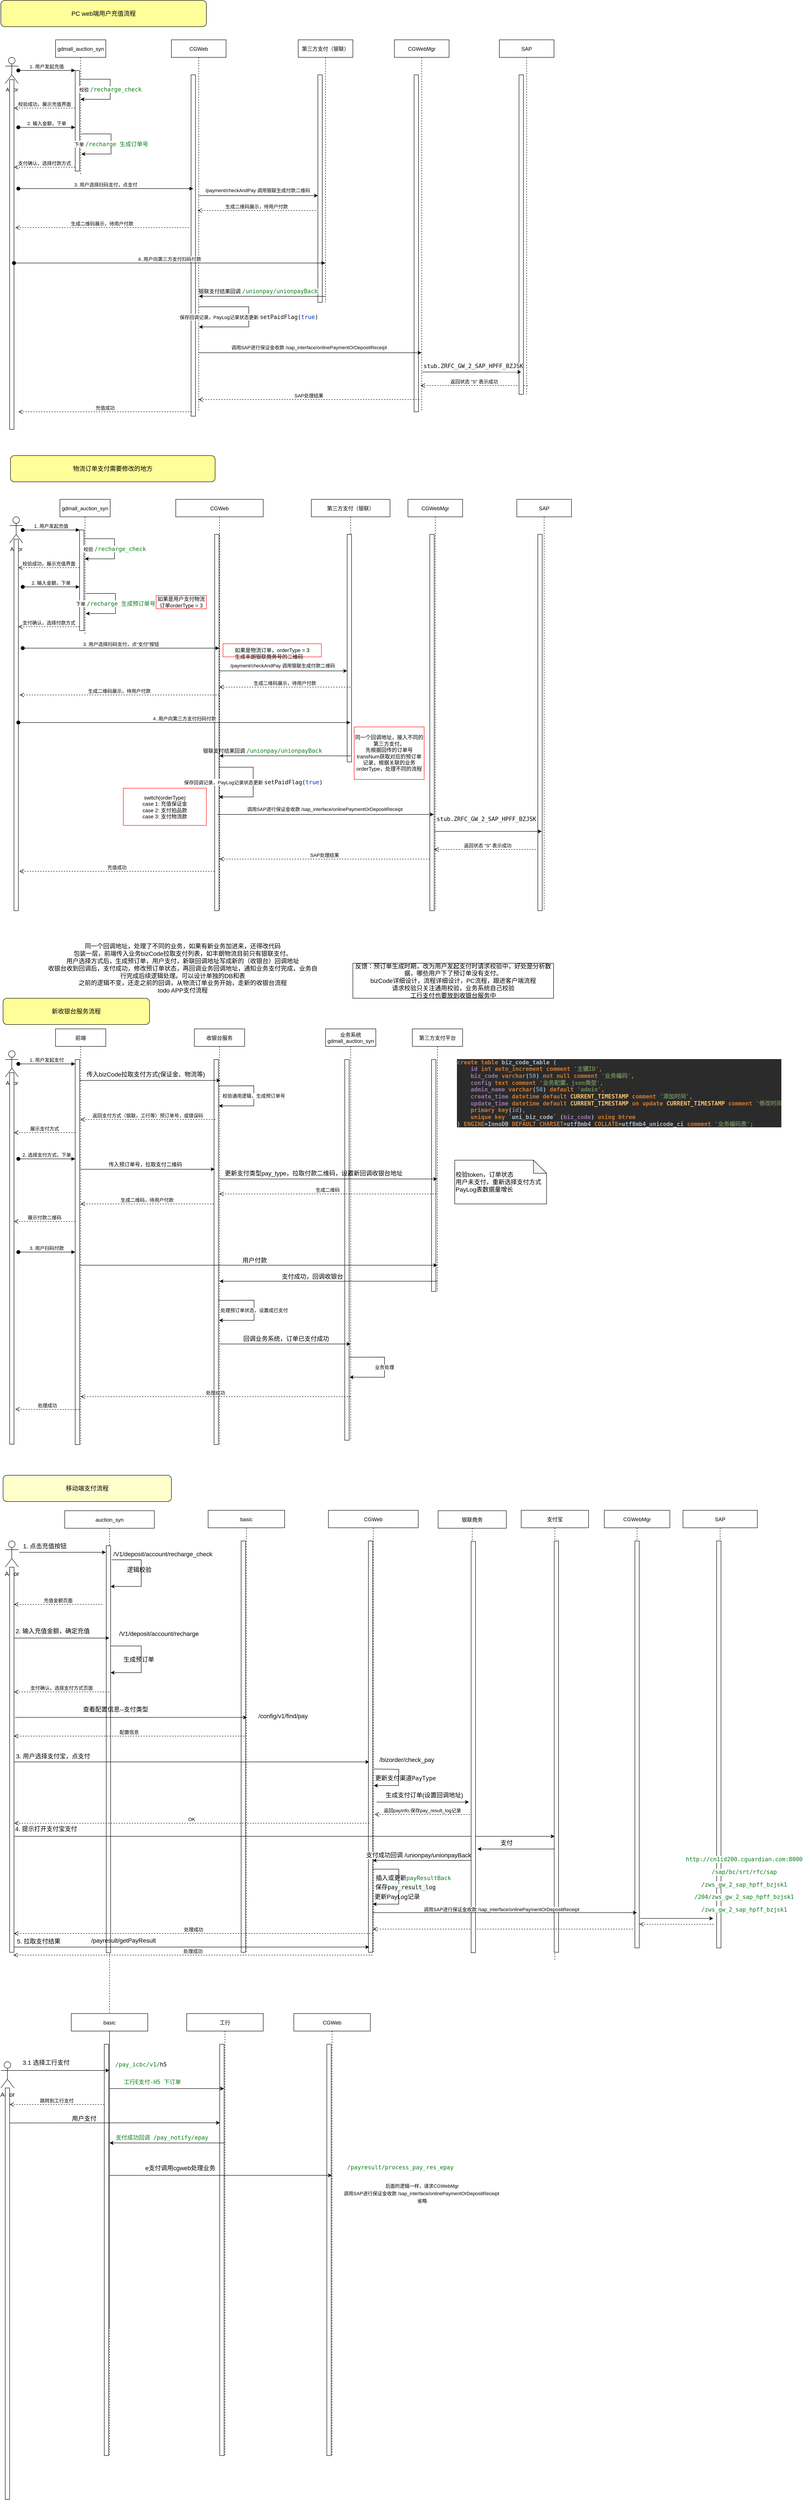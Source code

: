 <mxfile version="15.5.6" type="github">
  <diagram id="kgpKYQtTHZ0yAKxKKP6v" name="Page-1">
    <mxGraphModel dx="1395" dy="731" grid="1" gridSize="10" guides="1" tooltips="1" connect="1" arrows="1" fold="1" page="1" pageScale="1" pageWidth="850" pageHeight="1100" math="0" shadow="0">
      <root>
        <mxCell id="0" />
        <mxCell id="1" parent="0" />
        <mxCell id="3nuBFxr9cyL0pnOWT2aG-1" value="gdmall_auction_syn" style="shape=umlLifeline;perimeter=lifelinePerimeter;container=1;collapsible=0;recursiveResize=0;rounded=0;shadow=0;strokeWidth=1;" parent="1" vertex="1">
          <mxGeometry x="195" y="100" width="115" height="310" as="geometry" />
        </mxCell>
        <mxCell id="3nuBFxr9cyL0pnOWT2aG-2" value="" style="points=[];perimeter=orthogonalPerimeter;rounded=0;shadow=0;strokeWidth=1;" parent="3nuBFxr9cyL0pnOWT2aG-1" vertex="1">
          <mxGeometry x="45" y="70" width="10" height="230" as="geometry" />
        </mxCell>
        <mxCell id="u7pCDF6_uqxXdPKDrsPi-18" value="校验&amp;nbsp;&lt;span style=&quot;color: rgb(6 , 125 , 23) ; font-family: &amp;#34;jetbrains mono&amp;#34; , monospace ; font-size: 9.8pt&quot;&gt;/recharge_check&lt;/span&gt;" style="endArrow=classic;html=1;rounded=0;exitX=1.2;exitY=0.063;exitDx=0;exitDy=0;exitPerimeter=0;entryX=1.2;entryY=0.184;entryDx=0;entryDy=0;entryPerimeter=0;" parent="3nuBFxr9cyL0pnOWT2aG-1" edge="1">
          <mxGeometry width="50" height="50" relative="1" as="geometry">
            <mxPoint x="57" y="89.94" as="sourcePoint" />
            <mxPoint x="57" y="135.92" as="targetPoint" />
            <Array as="points">
              <mxPoint x="125" y="90" />
              <mxPoint x="125" y="136" />
            </Array>
          </mxGeometry>
        </mxCell>
        <mxCell id="3nuBFxr9cyL0pnOWT2aG-5" value="CGWeb" style="shape=umlLifeline;perimeter=lifelinePerimeter;container=1;collapsible=0;recursiveResize=0;rounded=0;shadow=0;strokeWidth=1;" parent="1" vertex="1">
          <mxGeometry x="460" y="100" width="125" height="850" as="geometry" />
        </mxCell>
        <mxCell id="3nuBFxr9cyL0pnOWT2aG-6" value="" style="points=[];perimeter=orthogonalPerimeter;rounded=0;shadow=0;strokeWidth=1;" parent="3nuBFxr9cyL0pnOWT2aG-5" vertex="1">
          <mxGeometry x="45" y="80" width="10" height="780" as="geometry" />
        </mxCell>
        <mxCell id="u7pCDF6_uqxXdPKDrsPi-22" value="生成二维码展示，待用户付款" style="verticalAlign=bottom;endArrow=open;dashed=1;endSize=8;shadow=0;strokeWidth=1;entryX=1.3;entryY=0.833;entryDx=0;entryDy=0;entryPerimeter=0;" parent="3nuBFxr9cyL0pnOWT2aG-5" edge="1">
          <mxGeometry relative="1" as="geometry">
            <mxPoint x="-357" y="429.047" as="targetPoint" />
            <mxPoint x="40" y="429" as="sourcePoint" />
          </mxGeometry>
        </mxCell>
        <mxCell id="u7pCDF6_uqxXdPKDrsPi-36" value="保存回调记录，PayLog记录状态更新&amp;nbsp;&lt;span style=&quot;color: rgb(8 , 8 , 8) ; font-family: &amp;#34;jetbrains mono&amp;#34; , monospace ; font-size: 9.8pt&quot;&gt;setPaidFlag(&lt;/span&gt;&lt;span style=&quot;font-family: &amp;#34;jetbrains mono&amp;#34; , monospace ; font-size: 9.8pt ; color: rgb(0 , 51 , 179)&quot;&gt;true&lt;/span&gt;&lt;span style=&quot;color: rgb(8 , 8 , 8) ; font-family: &amp;#34;jetbrains mono&amp;#34; , monospace ; font-size: 9.8pt&quot;&gt;)&lt;/span&gt;" style="endArrow=classic;html=1;rounded=0;" parent="3nuBFxr9cyL0pnOWT2aG-5" source="3nuBFxr9cyL0pnOWT2aG-5" edge="1">
          <mxGeometry width="50" height="50" relative="1" as="geometry">
            <mxPoint x="109" y="610" as="sourcePoint" />
            <mxPoint x="63" y="656" as="targetPoint" />
            <Array as="points">
              <mxPoint x="177" y="610.06" />
              <mxPoint x="177" y="656.06" />
            </Array>
          </mxGeometry>
        </mxCell>
        <mxCell id="u7pCDF6_uqxXdPKDrsPi-1" value="Actor" style="shape=umlActor;verticalLabelPosition=bottom;verticalAlign=top;html=1;outlineConnect=0;" parent="1" vertex="1">
          <mxGeometry x="80" y="140" width="30" height="60" as="geometry" />
        </mxCell>
        <mxCell id="3nuBFxr9cyL0pnOWT2aG-3" value="1. 用户发起充值" style="verticalAlign=bottom;startArrow=oval;endArrow=block;startSize=8;shadow=0;strokeWidth=1;" parent="1" source="u7pCDF6_uqxXdPKDrsPi-1" target="3nuBFxr9cyL0pnOWT2aG-2" edge="1">
          <mxGeometry relative="1" as="geometry">
            <mxPoint x="180" y="180" as="sourcePoint" />
          </mxGeometry>
        </mxCell>
        <mxCell id="u7pCDF6_uqxXdPKDrsPi-10" value="" style="points=[];perimeter=orthogonalPerimeter;rounded=0;shadow=0;strokeWidth=1;" parent="1" vertex="1">
          <mxGeometry x="90" y="191" width="10" height="799" as="geometry" />
        </mxCell>
        <mxCell id="u7pCDF6_uqxXdPKDrsPi-14" value="校验成功，展示充值界面" style="verticalAlign=bottom;endArrow=open;dashed=1;endSize=8;shadow=0;strokeWidth=1;" parent="1" edge="1">
          <mxGeometry relative="1" as="geometry">
            <mxPoint x="100" y="256" as="targetPoint" />
            <mxPoint x="240" y="256" as="sourcePoint" />
          </mxGeometry>
        </mxCell>
        <mxCell id="u7pCDF6_uqxXdPKDrsPi-15" value="2. 输入金额，下单" style="verticalAlign=bottom;startArrow=oval;endArrow=block;startSize=8;shadow=0;strokeWidth=1;" parent="1" edge="1">
          <mxGeometry relative="1" as="geometry">
            <mxPoint x="110" y="300" as="sourcePoint" />
            <mxPoint x="240" y="300" as="targetPoint" />
          </mxGeometry>
        </mxCell>
        <mxCell id="u7pCDF6_uqxXdPKDrsPi-17" value="支付确认，选择付款方式" style="verticalAlign=bottom;endArrow=open;dashed=1;endSize=8;shadow=0;strokeWidth=1;" parent="1" edge="1">
          <mxGeometry relative="1" as="geometry">
            <mxPoint x="100" y="391" as="targetPoint" />
            <mxPoint x="240" y="391" as="sourcePoint" />
          </mxGeometry>
        </mxCell>
        <mxCell id="u7pCDF6_uqxXdPKDrsPi-19" value="下单&amp;nbsp;&lt;span style=&quot;color: rgb(6 , 125 , 23) ; font-family: &amp;#34;jetbrains mono&amp;#34; , monospace ; font-size: 9.8pt&quot;&gt;/recharge 生成订单号&lt;/span&gt;" style="endArrow=classic;html=1;rounded=0;exitX=1.2;exitY=0.063;exitDx=0;exitDy=0;exitPerimeter=0;entryX=1.2;entryY=0.184;entryDx=0;entryDy=0;entryPerimeter=0;" parent="1" edge="1">
          <mxGeometry width="50" height="50" relative="1" as="geometry">
            <mxPoint x="254" y="314.94" as="sourcePoint" />
            <mxPoint x="254" y="360.92" as="targetPoint" />
            <Array as="points">
              <mxPoint x="322" y="315" />
              <mxPoint x="322" y="361" />
            </Array>
          </mxGeometry>
        </mxCell>
        <mxCell id="u7pCDF6_uqxXdPKDrsPi-20" value="3. 用户选择扫码支付，点支付" style="verticalAlign=bottom;startArrow=oval;endArrow=block;startSize=8;shadow=0;strokeWidth=1;" parent="1" edge="1">
          <mxGeometry relative="1" as="geometry">
            <mxPoint x="110" y="440" as="sourcePoint" />
            <mxPoint x="510" y="440" as="targetPoint" />
          </mxGeometry>
        </mxCell>
        <mxCell id="u7pCDF6_uqxXdPKDrsPi-23" value="" style="endArrow=classic;html=1;rounded=0;" parent="1" target="u7pCDF6_uqxXdPKDrsPi-25" edge="1">
          <mxGeometry width="50" height="50" relative="1" as="geometry">
            <mxPoint x="522" y="456.06" as="sourcePoint" />
            <mxPoint x="790" y="456" as="targetPoint" />
            <Array as="points" />
          </mxGeometry>
        </mxCell>
        <mxCell id="u7pCDF6_uqxXdPKDrsPi-28" value="/payment/checkAndPay 调用银联生成付款二维码" style="edgeLabel;html=1;align=center;verticalAlign=middle;resizable=0;points=[];" parent="u7pCDF6_uqxXdPKDrsPi-23" vertex="1" connectable="0">
          <mxGeometry x="0.007" y="4" relative="1" as="geometry">
            <mxPoint x="-3" y="-8" as="offset" />
          </mxGeometry>
        </mxCell>
        <mxCell id="u7pCDF6_uqxXdPKDrsPi-24" value="第三方支付（银联）" style="shape=umlLifeline;perimeter=lifelinePerimeter;container=1;collapsible=0;recursiveResize=0;rounded=0;shadow=0;strokeWidth=1;" parent="1" vertex="1">
          <mxGeometry x="750" y="100" width="125" height="600" as="geometry" />
        </mxCell>
        <mxCell id="u7pCDF6_uqxXdPKDrsPi-25" value="" style="points=[];perimeter=orthogonalPerimeter;rounded=0;shadow=0;strokeWidth=1;" parent="u7pCDF6_uqxXdPKDrsPi-24" vertex="1">
          <mxGeometry x="45" y="80" width="10" height="520" as="geometry" />
        </mxCell>
        <mxCell id="u7pCDF6_uqxXdPKDrsPi-29" value="生成二维码展示，待用户付款" style="verticalAlign=bottom;endArrow=open;dashed=1;endSize=8;shadow=0;strokeWidth=1;entryX=1.3;entryY=0.833;entryDx=0;entryDy=0;entryPerimeter=0;" parent="u7pCDF6_uqxXdPKDrsPi-24" edge="1">
          <mxGeometry relative="1" as="geometry">
            <mxPoint x="-230" y="390.047" as="targetPoint" />
            <mxPoint x="40" y="390" as="sourcePoint" />
          </mxGeometry>
        </mxCell>
        <mxCell id="u7pCDF6_uqxXdPKDrsPi-30" value="4. 用户向第三方支付扫码付款" style="verticalAlign=bottom;startArrow=oval;endArrow=block;startSize=8;shadow=0;strokeWidth=1;" parent="1" target="u7pCDF6_uqxXdPKDrsPi-24" edge="1">
          <mxGeometry relative="1" as="geometry">
            <mxPoint x="100" y="610" as="sourcePoint" />
            <mxPoint x="500" y="610" as="targetPoint" />
          </mxGeometry>
        </mxCell>
        <mxCell id="u7pCDF6_uqxXdPKDrsPi-32" value="" style="endArrow=classic;html=1;rounded=0;exitX=0.504;exitY=0.977;exitDx=0;exitDy=0;exitPerimeter=0;" parent="1" source="u7pCDF6_uqxXdPKDrsPi-24" edge="1">
          <mxGeometry width="50" height="50" relative="1" as="geometry">
            <mxPoint x="470" y="550" as="sourcePoint" />
            <mxPoint x="523" y="686" as="targetPoint" />
          </mxGeometry>
        </mxCell>
        <mxCell id="u7pCDF6_uqxXdPKDrsPi-35" value="银联支付结果回调&amp;nbsp;&lt;span style=&quot;color: rgb(6 , 125 , 23) ; background-color: rgb(255 , 255 , 255) ; font-family: &amp;#34;jetbrains mono&amp;#34; , monospace ; font-size: 9.8pt&quot;&gt;/unionpay/unionpayBack&lt;/span&gt;" style="text;html=1;align=center;verticalAlign=middle;resizable=0;points=[];autosize=1;strokeColor=none;fillColor=none;" parent="1" vertex="1">
          <mxGeometry x="513" y="664" width="290" height="20" as="geometry" />
        </mxCell>
        <mxCell id="u7pCDF6_uqxXdPKDrsPi-37" value="CGWebMgr" style="shape=umlLifeline;perimeter=lifelinePerimeter;container=1;collapsible=0;recursiveResize=0;rounded=0;shadow=0;strokeWidth=1;" parent="1" vertex="1">
          <mxGeometry x="970" y="100" width="125" height="850" as="geometry" />
        </mxCell>
        <mxCell id="u7pCDF6_uqxXdPKDrsPi-38" value="" style="points=[];perimeter=orthogonalPerimeter;rounded=0;shadow=0;strokeWidth=1;" parent="u7pCDF6_uqxXdPKDrsPi-37" vertex="1">
          <mxGeometry x="45" y="80" width="10" height="770" as="geometry" />
        </mxCell>
        <mxCell id="u7pCDF6_uqxXdPKDrsPi-49" value="返回状态 “S” 表示成功" style="verticalAlign=bottom;endArrow=open;dashed=1;endSize=8;shadow=0;strokeWidth=1;" parent="u7pCDF6_uqxXdPKDrsPi-37" edge="1">
          <mxGeometry relative="1" as="geometry">
            <mxPoint x="60" y="790" as="targetPoint" />
            <mxPoint x="305" y="790" as="sourcePoint" />
          </mxGeometry>
        </mxCell>
        <mxCell id="u7pCDF6_uqxXdPKDrsPi-41" value="" style="endArrow=classic;html=1;rounded=0;" parent="1" source="3nuBFxr9cyL0pnOWT2aG-5" edge="1">
          <mxGeometry width="50" height="50" relative="1" as="geometry">
            <mxPoint x="530" y="815" as="sourcePoint" />
            <mxPoint x="1032" y="815" as="targetPoint" />
            <Array as="points" />
          </mxGeometry>
        </mxCell>
        <mxCell id="u7pCDF6_uqxXdPKDrsPi-42" value="调用SAP进行保证金收款&amp;nbsp;/sap_interface/onlinePaymentOrDepositReceipt&amp;nbsp;" style="edgeLabel;html=1;align=center;verticalAlign=middle;resizable=0;points=[];" parent="u7pCDF6_uqxXdPKDrsPi-41" vertex="1" connectable="0">
          <mxGeometry x="0.007" y="4" relative="1" as="geometry">
            <mxPoint x="-3" y="-8" as="offset" />
          </mxGeometry>
        </mxCell>
        <mxCell id="u7pCDF6_uqxXdPKDrsPi-43" value="SAP处理结果" style="verticalAlign=bottom;endArrow=open;dashed=1;endSize=8;shadow=0;strokeWidth=1;" parent="1" edge="1">
          <mxGeometry relative="1" as="geometry">
            <mxPoint x="522" y="922" as="targetPoint" />
            <mxPoint x="1027" y="922" as="sourcePoint" />
          </mxGeometry>
        </mxCell>
        <mxCell id="u7pCDF6_uqxXdPKDrsPi-44" value="充值成功" style="verticalAlign=bottom;endArrow=open;dashed=1;endSize=8;shadow=0;strokeWidth=1;entryX=1.3;entryY=0.833;entryDx=0;entryDy=0;entryPerimeter=0;" parent="1" edge="1">
          <mxGeometry relative="1" as="geometry">
            <mxPoint x="110" y="950.047" as="targetPoint" />
            <mxPoint x="507" y="950" as="sourcePoint" />
          </mxGeometry>
        </mxCell>
        <mxCell id="u7pCDF6_uqxXdPKDrsPi-45" value="SAP" style="shape=umlLifeline;perimeter=lifelinePerimeter;container=1;collapsible=0;recursiveResize=0;rounded=0;shadow=0;strokeWidth=1;" parent="1" vertex="1">
          <mxGeometry x="1210" y="100" width="125" height="810" as="geometry" />
        </mxCell>
        <mxCell id="u7pCDF6_uqxXdPKDrsPi-46" value="" style="points=[];perimeter=orthogonalPerimeter;rounded=0;shadow=0;strokeWidth=1;" parent="u7pCDF6_uqxXdPKDrsPi-45" vertex="1">
          <mxGeometry x="45" y="80" width="10" height="730" as="geometry" />
        </mxCell>
        <mxCell id="u7pCDF6_uqxXdPKDrsPi-47" value="" style="endArrow=classic;html=1;rounded=0;exitX=0.512;exitY=0.942;exitDx=0;exitDy=0;exitPerimeter=0;entryX=0.5;entryY=0.907;entryDx=0;entryDy=0;entryPerimeter=0;" parent="1" edge="1">
          <mxGeometry width="50" height="50" relative="1" as="geometry">
            <mxPoint x="1034" y="859.02" as="sourcePoint" />
            <mxPoint x="1260" y="859.11" as="targetPoint" />
          </mxGeometry>
        </mxCell>
        <mxCell id="u7pCDF6_uqxXdPKDrsPi-48" value="&lt;pre style=&quot;background-color: #ffffff ; color: #080808 ; font-family: &amp;#34;jetbrains mono&amp;#34; , monospace ; font-size: 9.8pt&quot;&gt;&lt;span style=&quot;color: #000000&quot;&gt;stub&lt;/span&gt;.ZRFC_GW_2_SAP_HPFF_BZJSK&lt;/pre&gt;" style="text;html=1;align=center;verticalAlign=middle;resizable=0;points=[];autosize=1;strokeColor=none;fillColor=none;" parent="1" vertex="1">
          <mxGeometry x="1030" y="820" width="240" height="50" as="geometry" />
        </mxCell>
        <mxCell id="u7pCDF6_uqxXdPKDrsPi-51" value="gdmall_auction_syn" style="shape=umlLifeline;perimeter=lifelinePerimeter;container=1;collapsible=0;recursiveResize=0;rounded=0;shadow=0;strokeWidth=1;" parent="1" vertex="1">
          <mxGeometry x="205" y="1150" width="115" height="310" as="geometry" />
        </mxCell>
        <mxCell id="u7pCDF6_uqxXdPKDrsPi-52" value="" style="points=[];perimeter=orthogonalPerimeter;rounded=0;shadow=0;strokeWidth=1;" parent="u7pCDF6_uqxXdPKDrsPi-51" vertex="1">
          <mxGeometry x="45" y="70" width="10" height="230" as="geometry" />
        </mxCell>
        <mxCell id="u7pCDF6_uqxXdPKDrsPi-53" value="校验&amp;nbsp;&lt;span style=&quot;color: rgb(6 , 125 , 23) ; font-family: &amp;#34;jetbrains mono&amp;#34; , monospace ; font-size: 9.8pt&quot;&gt;/recharge_check&lt;/span&gt;" style="endArrow=classic;html=1;rounded=0;exitX=1.2;exitY=0.063;exitDx=0;exitDy=0;exitPerimeter=0;entryX=1.2;entryY=0.184;entryDx=0;entryDy=0;entryPerimeter=0;" parent="u7pCDF6_uqxXdPKDrsPi-51" edge="1">
          <mxGeometry width="50" height="50" relative="1" as="geometry">
            <mxPoint x="57" y="89.94" as="sourcePoint" />
            <mxPoint x="57" y="135.92" as="targetPoint" />
            <Array as="points">
              <mxPoint x="125" y="90" />
              <mxPoint x="125" y="136" />
            </Array>
          </mxGeometry>
        </mxCell>
        <mxCell id="u7pCDF6_uqxXdPKDrsPi-54" value="CGWeb" style="shape=umlLifeline;perimeter=lifelinePerimeter;container=1;collapsible=0;recursiveResize=0;rounded=0;shadow=0;strokeWidth=1;" parent="1" vertex="1">
          <mxGeometry x="470" y="1150" width="200" height="940" as="geometry" />
        </mxCell>
        <mxCell id="u7pCDF6_uqxXdPKDrsPi-55" value="" style="points=[];perimeter=orthogonalPerimeter;rounded=0;shadow=0;strokeWidth=1;" parent="u7pCDF6_uqxXdPKDrsPi-54" vertex="1">
          <mxGeometry x="89" y="80" width="10" height="860" as="geometry" />
        </mxCell>
        <mxCell id="u7pCDF6_uqxXdPKDrsPi-56" value="生成二维码展示，待用户付款" style="verticalAlign=bottom;endArrow=open;dashed=1;endSize=8;shadow=0;strokeWidth=1;entryX=1.3;entryY=0.833;entryDx=0;entryDy=0;entryPerimeter=0;" parent="u7pCDF6_uqxXdPKDrsPi-54" edge="1">
          <mxGeometry relative="1" as="geometry">
            <mxPoint x="-357" y="447.047" as="targetPoint" />
            <mxPoint x="99.5" y="447.047" as="sourcePoint" />
          </mxGeometry>
        </mxCell>
        <mxCell id="u7pCDF6_uqxXdPKDrsPi-57" value="保存回调记录，PayLog记录状态更新&amp;nbsp;&lt;span style=&quot;color: rgb(8 , 8 , 8) ; font-family: &amp;#34;jetbrains mono&amp;#34; , monospace ; font-size: 9.8pt&quot;&gt;setPaidFlag(&lt;/span&gt;&lt;span style=&quot;font-family: &amp;#34;jetbrains mono&amp;#34; , monospace ; font-size: 9.8pt ; color: rgb(0 , 51 , 179)&quot;&gt;true&lt;/span&gt;&lt;span style=&quot;color: rgb(8 , 8 , 8) ; font-family: &amp;#34;jetbrains mono&amp;#34; , monospace ; font-size: 9.8pt&quot;&gt;)&lt;/span&gt;" style="endArrow=classic;html=1;rounded=0;" parent="u7pCDF6_uqxXdPKDrsPi-54" edge="1">
          <mxGeometry width="50" height="50" relative="1" as="geometry">
            <mxPoint x="99.167" y="612.06" as="sourcePoint" />
            <mxPoint x="99" y="680" as="targetPoint" />
            <Array as="points">
              <mxPoint x="177" y="612.06" />
              <mxPoint x="177" y="680" />
            </Array>
          </mxGeometry>
        </mxCell>
        <mxCell id="u7pCDF6_uqxXdPKDrsPi-91" value="switch(orderType) &lt;br&gt;case 1: 充值保证金&lt;br&gt;case 2: 支付拍品款&lt;br&gt;case 3: 支付物流款" style="text;html=1;strokeColor=#FF0000;fillColor=none;align=center;verticalAlign=middle;whiteSpace=wrap;rounded=0;" parent="u7pCDF6_uqxXdPKDrsPi-54" vertex="1">
          <mxGeometry x="-120" y="660" width="190" height="85" as="geometry" />
        </mxCell>
        <mxCell id="u7pCDF6_uqxXdPKDrsPi-87" value="如果是用户支付物流订单orderType = 3" style="text;html=1;strokeColor=#FF0000;fillColor=none;align=center;verticalAlign=middle;whiteSpace=wrap;rounded=0;shadow=0;" parent="u7pCDF6_uqxXdPKDrsPi-54" vertex="1">
          <mxGeometry x="-45" y="220" width="115" height="30" as="geometry" />
        </mxCell>
        <mxCell id="u7pCDF6_uqxXdPKDrsPi-58" value="Actor" style="shape=umlActor;verticalLabelPosition=bottom;verticalAlign=top;html=1;outlineConnect=0;" parent="1" vertex="1">
          <mxGeometry x="90" y="1190" width="30" height="60" as="geometry" />
        </mxCell>
        <mxCell id="u7pCDF6_uqxXdPKDrsPi-59" value="1. 用户发起充值" style="verticalAlign=bottom;startArrow=oval;endArrow=block;startSize=8;shadow=0;strokeWidth=1;" parent="1" source="u7pCDF6_uqxXdPKDrsPi-58" target="u7pCDF6_uqxXdPKDrsPi-52" edge="1">
          <mxGeometry relative="1" as="geometry">
            <mxPoint x="190" y="1230" as="sourcePoint" />
          </mxGeometry>
        </mxCell>
        <mxCell id="u7pCDF6_uqxXdPKDrsPi-60" value="" style="points=[];perimeter=orthogonalPerimeter;rounded=0;shadow=0;strokeWidth=1;" parent="1" vertex="1">
          <mxGeometry x="100" y="1241" width="10" height="849" as="geometry" />
        </mxCell>
        <mxCell id="u7pCDF6_uqxXdPKDrsPi-61" value="校验成功，展示充值界面" style="verticalAlign=bottom;endArrow=open;dashed=1;endSize=8;shadow=0;strokeWidth=1;" parent="1" edge="1">
          <mxGeometry relative="1" as="geometry">
            <mxPoint x="110" y="1306" as="targetPoint" />
            <mxPoint x="250" y="1306" as="sourcePoint" />
          </mxGeometry>
        </mxCell>
        <mxCell id="u7pCDF6_uqxXdPKDrsPi-62" value="2. 输入金额，下单" style="verticalAlign=bottom;startArrow=oval;endArrow=block;startSize=8;shadow=0;strokeWidth=1;" parent="1" edge="1">
          <mxGeometry relative="1" as="geometry">
            <mxPoint x="120" y="1350" as="sourcePoint" />
            <mxPoint x="250" y="1350" as="targetPoint" />
          </mxGeometry>
        </mxCell>
        <mxCell id="u7pCDF6_uqxXdPKDrsPi-63" value="支付确认，选择付款方式" style="verticalAlign=bottom;endArrow=open;dashed=1;endSize=8;shadow=0;strokeWidth=1;" parent="1" edge="1">
          <mxGeometry relative="1" as="geometry">
            <mxPoint x="110" y="1441" as="targetPoint" />
            <mxPoint x="250" y="1441" as="sourcePoint" />
          </mxGeometry>
        </mxCell>
        <mxCell id="u7pCDF6_uqxXdPKDrsPi-64" value="下单&amp;nbsp;&lt;span style=&quot;color: rgb(6 , 125 , 23) ; font-family: &amp;#34;jetbrains mono&amp;#34; , monospace ; font-size: 9.8pt&quot;&gt;/recharge 生成预订单号&lt;/span&gt;" style="endArrow=classic;html=1;rounded=0;exitX=1.2;exitY=0.063;exitDx=0;exitDy=0;exitPerimeter=0;entryX=1.2;entryY=0.184;entryDx=0;entryDy=0;entryPerimeter=0;" parent="1" edge="1">
          <mxGeometry width="50" height="50" relative="1" as="geometry">
            <mxPoint x="264" y="1364.94" as="sourcePoint" />
            <mxPoint x="264" y="1410.92" as="targetPoint" />
            <Array as="points">
              <mxPoint x="332" y="1365" />
              <mxPoint x="332" y="1411" />
            </Array>
          </mxGeometry>
        </mxCell>
        <mxCell id="u7pCDF6_uqxXdPKDrsPi-65" value="3. 用户选择扫码支付，点“支付”按钮" style="verticalAlign=bottom;startArrow=oval;endArrow=block;startSize=8;shadow=0;strokeWidth=1;" parent="1" target="u7pCDF6_uqxXdPKDrsPi-54" edge="1">
          <mxGeometry relative="1" as="geometry">
            <mxPoint x="120" y="1490" as="sourcePoint" />
            <mxPoint x="520" y="1490" as="targetPoint" />
          </mxGeometry>
        </mxCell>
        <mxCell id="u7pCDF6_uqxXdPKDrsPi-66" value="" style="endArrow=classic;html=1;rounded=0;exitX=0.498;exitY=0.417;exitDx=0;exitDy=0;exitPerimeter=0;" parent="1" source="u7pCDF6_uqxXdPKDrsPi-54" target="u7pCDF6_uqxXdPKDrsPi-69" edge="1">
          <mxGeometry width="50" height="50" relative="1" as="geometry">
            <mxPoint x="580" y="1506" as="sourcePoint" />
            <mxPoint x="800" y="1506" as="targetPoint" />
            <Array as="points" />
          </mxGeometry>
        </mxCell>
        <mxCell id="u7pCDF6_uqxXdPKDrsPi-67" value="/payment/checkAndPay 调用银联生成付款二维码" style="edgeLabel;html=1;align=center;verticalAlign=middle;resizable=0;points=[];" parent="u7pCDF6_uqxXdPKDrsPi-66" vertex="1" connectable="0">
          <mxGeometry x="0.007" y="4" relative="1" as="geometry">
            <mxPoint x="-3" y="-8" as="offset" />
          </mxGeometry>
        </mxCell>
        <mxCell id="u7pCDF6_uqxXdPKDrsPi-68" value="第三方支付（银联）" style="shape=umlLifeline;perimeter=lifelinePerimeter;container=1;collapsible=0;recursiveResize=0;rounded=0;shadow=0;strokeWidth=1;" parent="1" vertex="1">
          <mxGeometry x="780" y="1150" width="180" height="600" as="geometry" />
        </mxCell>
        <mxCell id="u7pCDF6_uqxXdPKDrsPi-69" value="" style="points=[];perimeter=orthogonalPerimeter;rounded=0;shadow=0;strokeWidth=1;" parent="u7pCDF6_uqxXdPKDrsPi-68" vertex="1">
          <mxGeometry x="82" y="80" width="10" height="520" as="geometry" />
        </mxCell>
        <mxCell id="u7pCDF6_uqxXdPKDrsPi-70" value="生成二维码展示，待用户付款" style="verticalAlign=bottom;endArrow=open;dashed=1;endSize=8;shadow=0;strokeWidth=1;" parent="u7pCDF6_uqxXdPKDrsPi-68" edge="1">
          <mxGeometry relative="1" as="geometry">
            <mxPoint x="-210" y="429" as="targetPoint" />
            <mxPoint x="89.5" y="429" as="sourcePoint" />
          </mxGeometry>
        </mxCell>
        <mxCell id="u7pCDF6_uqxXdPKDrsPi-71" value="4. 用户向第三方支付扫码付款" style="verticalAlign=bottom;startArrow=oval;endArrow=block;startSize=8;shadow=0;strokeWidth=1;" parent="1" target="u7pCDF6_uqxXdPKDrsPi-68" edge="1">
          <mxGeometry relative="1" as="geometry">
            <mxPoint x="110" y="1660" as="sourcePoint" />
            <mxPoint x="510" y="1660" as="targetPoint" />
          </mxGeometry>
        </mxCell>
        <mxCell id="u7pCDF6_uqxXdPKDrsPi-72" value="" style="endArrow=classic;html=1;rounded=0;exitX=0.504;exitY=0.977;exitDx=0;exitDy=0;exitPerimeter=0;" parent="1" source="u7pCDF6_uqxXdPKDrsPi-68" edge="1">
          <mxGeometry width="50" height="50" relative="1" as="geometry">
            <mxPoint x="480" y="1600" as="sourcePoint" />
            <mxPoint x="570" y="1736" as="targetPoint" />
          </mxGeometry>
        </mxCell>
        <mxCell id="u7pCDF6_uqxXdPKDrsPi-73" value="银联支付结果回调&amp;nbsp;&lt;span style=&quot;color: rgb(6 , 125 , 23) ; background-color: rgb(255 , 255 , 255) ; font-family: &amp;#34;jetbrains mono&amp;#34; , monospace ; font-size: 9.8pt&quot;&gt;/unionpay/unionpayBack&lt;/span&gt;" style="text;html=1;align=center;verticalAlign=middle;resizable=0;points=[];autosize=1;strokeColor=none;fillColor=none;" parent="1" vertex="1">
          <mxGeometry x="523" y="1714" width="290" height="20" as="geometry" />
        </mxCell>
        <mxCell id="u7pCDF6_uqxXdPKDrsPi-74" value="CGWebMgr" style="shape=umlLifeline;perimeter=lifelinePerimeter;container=1;collapsible=0;recursiveResize=0;rounded=0;shadow=0;strokeWidth=1;" parent="1" vertex="1">
          <mxGeometry x="1001" y="1150" width="125" height="940" as="geometry" />
        </mxCell>
        <mxCell id="u7pCDF6_uqxXdPKDrsPi-75" value="" style="points=[];perimeter=orthogonalPerimeter;rounded=0;shadow=0;strokeWidth=1;" parent="u7pCDF6_uqxXdPKDrsPi-74" vertex="1">
          <mxGeometry x="50" y="80" width="10" height="860" as="geometry" />
        </mxCell>
        <mxCell id="u7pCDF6_uqxXdPKDrsPi-76" value="返回状态 “S” 表示成功" style="verticalAlign=bottom;endArrow=open;dashed=1;endSize=8;shadow=0;strokeWidth=1;" parent="u7pCDF6_uqxXdPKDrsPi-74" edge="1">
          <mxGeometry relative="1" as="geometry">
            <mxPoint x="60" y="800" as="targetPoint" />
            <mxPoint x="305" y="800" as="sourcePoint" />
          </mxGeometry>
        </mxCell>
        <mxCell id="u7pCDF6_uqxXdPKDrsPi-77" value="" style="endArrow=classic;html=1;rounded=0;entryX=1.333;entryY=0.822;entryDx=0;entryDy=0;entryPerimeter=0;" parent="1" edge="1">
          <mxGeometry width="50" height="50" relative="1" as="geometry">
            <mxPoint x="564.917" y="1870" as="sourcePoint" />
            <mxPoint x="1060.08" y="1870" as="targetPoint" />
            <Array as="points" />
          </mxGeometry>
        </mxCell>
        <mxCell id="u7pCDF6_uqxXdPKDrsPi-78" value="调用SAP进行保证金收款&amp;nbsp;/sap_interface/onlinePaymentOrDepositReceipt&amp;nbsp;" style="edgeLabel;html=1;align=center;verticalAlign=middle;resizable=0;points=[];" parent="u7pCDF6_uqxXdPKDrsPi-77" vertex="1" connectable="0">
          <mxGeometry x="0.007" y="4" relative="1" as="geometry">
            <mxPoint x="-3" y="-8" as="offset" />
          </mxGeometry>
        </mxCell>
        <mxCell id="u7pCDF6_uqxXdPKDrsPi-79" value="SAP处理结果" style="verticalAlign=bottom;endArrow=open;dashed=1;endSize=8;shadow=0;strokeWidth=1;" parent="1" source="u7pCDF6_uqxXdPKDrsPi-75" edge="1">
          <mxGeometry relative="1" as="geometry">
            <mxPoint x="570" y="1972" as="targetPoint" />
            <mxPoint x="1037" y="1972" as="sourcePoint" />
          </mxGeometry>
        </mxCell>
        <mxCell id="u7pCDF6_uqxXdPKDrsPi-80" value="充值成功" style="verticalAlign=bottom;endArrow=open;dashed=1;endSize=8;shadow=0;strokeWidth=1;entryX=1.233;entryY=0.894;entryDx=0;entryDy=0;entryPerimeter=0;" parent="1" source="u7pCDF6_uqxXdPKDrsPi-55" target="u7pCDF6_uqxXdPKDrsPi-60" edge="1">
          <mxGeometry relative="1" as="geometry">
            <mxPoint x="120" y="2000.047" as="targetPoint" />
            <mxPoint x="517" y="2000" as="sourcePoint" />
          </mxGeometry>
        </mxCell>
        <mxCell id="u7pCDF6_uqxXdPKDrsPi-81" value="SAP" style="shape=umlLifeline;perimeter=lifelinePerimeter;container=1;collapsible=0;recursiveResize=0;rounded=0;shadow=0;strokeWidth=1;" parent="1" vertex="1">
          <mxGeometry x="1250" y="1150" width="125" height="940" as="geometry" />
        </mxCell>
        <mxCell id="u7pCDF6_uqxXdPKDrsPi-82" value="" style="points=[];perimeter=orthogonalPerimeter;rounded=0;shadow=0;strokeWidth=1;" parent="u7pCDF6_uqxXdPKDrsPi-81" vertex="1">
          <mxGeometry x="48" y="80" width="10" height="860" as="geometry" />
        </mxCell>
        <mxCell id="u7pCDF6_uqxXdPKDrsPi-83" value="" style="endArrow=classic;html=1;rounded=0;entryX=0.9;entryY=0.859;entryDx=0;entryDy=0;entryPerimeter=0;" parent="1" edge="1">
          <mxGeometry width="50" height="50" relative="1" as="geometry">
            <mxPoint x="1062.667" y="1908.74" as="sourcePoint" />
            <mxPoint x="1307" y="1908.74" as="targetPoint" />
          </mxGeometry>
        </mxCell>
        <mxCell id="u7pCDF6_uqxXdPKDrsPi-84" value="&lt;pre style=&quot;background-color: #ffffff ; color: #080808 ; font-family: &amp;#34;jetbrains mono&amp;#34; , monospace ; font-size: 9.8pt&quot;&gt;&lt;span style=&quot;color: #000000&quot;&gt;stub&lt;/span&gt;.ZRFC_GW_2_SAP_HPFF_BZJSK&lt;/pre&gt;" style="text;html=1;align=center;verticalAlign=middle;resizable=0;points=[];autosize=1;strokeColor=none;fillColor=none;" parent="1" vertex="1">
          <mxGeometry x="1060" y="1855" width="240" height="50" as="geometry" />
        </mxCell>
        <mxCell id="u7pCDF6_uqxXdPKDrsPi-90" value="同一个回调地址，接入不同的第三方支付。&lt;br&gt;先根据回传的订单号transNum获取对应的预订单记录，根据关联的业务orderType，处理不同的流程" style="text;html=1;strokeColor=#FF0000;fillColor=none;align=center;verticalAlign=middle;whiteSpace=wrap;rounded=0;" parent="1" vertex="1">
          <mxGeometry x="878" y="1670" width="160" height="120" as="geometry" />
        </mxCell>
        <mxCell id="u7pCDF6_uqxXdPKDrsPi-88" value="&lt;div style=&quot;text-align: left&quot;&gt;&lt;br class=&quot;Apple-interchange-newline&quot;&gt;如果是物流订单，orderType = 3&lt;/div&gt;&lt;div style=&quot;text-align: left&quot;&gt;&lt;span&gt;生成丰朗银联商务号的二维码&lt;/span&gt;&lt;/div&gt;" style="text;html=1;strokeColor=#FF0000;fillColor=none;align=center;verticalAlign=middle;whiteSpace=wrap;rounded=0;" parent="1" vertex="1">
          <mxGeometry x="578" y="1480" width="225" height="30" as="geometry" />
        </mxCell>
        <mxCell id="u7pCDF6_uqxXdPKDrsPi-92" value="&lt;span style=&quot;font-size: 14px&quot;&gt;同一个回调地址，处理了不同的业务，如果有新业务加进来，还得改代码&lt;br&gt;包装一层，前端传入业务bizCode拉取支付列表，如丰朗物流目前只有银联支付。&lt;br&gt;用户选择方式后，生成预订单，用户支付，新联回调地址写成新的（收银台）回调地址&lt;br&gt;收银台收到回调后，支付成功，修改预订单状态，再回调业务回调地址，通知业务支付完成，业务自行完成后续逻辑处理。可以设计单独的DB和表&lt;br&gt;之前的逻辑不变，还走之前的回调，从物流订单业务开始，走新的收银台流程&lt;br&gt;todo APP支付流程&lt;br&gt;&lt;br&gt;&lt;/span&gt;" style="text;html=1;strokeColor=none;fillColor=none;align=center;verticalAlign=middle;whiteSpace=wrap;rounded=0;shadow=0;" parent="1" vertex="1">
          <mxGeometry x="171" y="2140" width="630" height="180" as="geometry" />
        </mxCell>
        <mxCell id="u7pCDF6_uqxXdPKDrsPi-93" value="前端" style="shape=umlLifeline;perimeter=lifelinePerimeter;container=1;collapsible=0;recursiveResize=0;rounded=0;shadow=0;strokeWidth=1;" parent="1" vertex="1">
          <mxGeometry x="195" y="2360" width="115" height="950" as="geometry" />
        </mxCell>
        <mxCell id="u7pCDF6_uqxXdPKDrsPi-94" value="" style="points=[];perimeter=orthogonalPerimeter;rounded=0;shadow=0;strokeWidth=1;" parent="u7pCDF6_uqxXdPKDrsPi-93" vertex="1">
          <mxGeometry x="45" y="70" width="10" height="880" as="geometry" />
        </mxCell>
        <mxCell id="u7pCDF6_uqxXdPKDrsPi-100" value="展示付款二维码" style="verticalAlign=bottom;endArrow=open;dashed=1;endSize=8;shadow=0;strokeWidth=1;" parent="u7pCDF6_uqxXdPKDrsPi-93" edge="1">
          <mxGeometry relative="1" as="geometry">
            <mxPoint x="-95" y="440" as="targetPoint" />
            <mxPoint x="45" y="440" as="sourcePoint" />
          </mxGeometry>
        </mxCell>
        <mxCell id="u7pCDF6_uqxXdPKDrsPi-140" value="处理成功" style="verticalAlign=bottom;endArrow=open;dashed=1;endSize=8;shadow=0;strokeWidth=1;entryX=1.3;entryY=0.906;entryDx=0;entryDy=0;entryPerimeter=0;" parent="u7pCDF6_uqxXdPKDrsPi-93" target="u7pCDF6_uqxXdPKDrsPi-102" edge="1">
          <mxGeometry relative="1" as="geometry">
            <mxPoint x="-85" y="870" as="targetPoint" />
            <mxPoint x="55" y="870" as="sourcePoint" />
          </mxGeometry>
        </mxCell>
        <mxCell id="u7pCDF6_uqxXdPKDrsPi-96" value="Actor" style="shape=umlActor;verticalLabelPosition=bottom;verticalAlign=top;html=1;outlineConnect=0;" parent="1" vertex="1">
          <mxGeometry x="80" y="2410" width="30" height="60" as="geometry" />
        </mxCell>
        <mxCell id="u7pCDF6_uqxXdPKDrsPi-97" value="1. 用户发起支付" style="verticalAlign=bottom;startArrow=oval;endArrow=block;startSize=8;shadow=0;strokeWidth=1;" parent="1" source="u7pCDF6_uqxXdPKDrsPi-96" target="u7pCDF6_uqxXdPKDrsPi-94" edge="1">
          <mxGeometry relative="1" as="geometry">
            <mxPoint x="180" y="2440" as="sourcePoint" />
          </mxGeometry>
        </mxCell>
        <mxCell id="u7pCDF6_uqxXdPKDrsPi-98" value="展示支付方式" style="verticalAlign=bottom;endArrow=open;dashed=1;endSize=8;shadow=0;strokeWidth=1;" parent="1" edge="1">
          <mxGeometry relative="1" as="geometry">
            <mxPoint x="100" y="2597" as="targetPoint" />
            <mxPoint x="240" y="2597" as="sourcePoint" />
          </mxGeometry>
        </mxCell>
        <mxCell id="u7pCDF6_uqxXdPKDrsPi-99" value="2. 选择支付方式，下单" style="verticalAlign=bottom;startArrow=oval;endArrow=block;startSize=8;shadow=0;strokeWidth=1;" parent="1" edge="1">
          <mxGeometry relative="1" as="geometry">
            <mxPoint x="110" y="2657" as="sourcePoint" />
            <mxPoint x="240" y="2657" as="targetPoint" />
          </mxGeometry>
        </mxCell>
        <mxCell id="u7pCDF6_uqxXdPKDrsPi-102" value="" style="points=[];perimeter=orthogonalPerimeter;rounded=0;shadow=0;strokeWidth=1;" parent="1" vertex="1">
          <mxGeometry x="90" y="2460" width="10" height="849" as="geometry" />
        </mxCell>
        <mxCell id="u7pCDF6_uqxXdPKDrsPi-103" value="收银台服务" style="shape=umlLifeline;perimeter=lifelinePerimeter;container=1;collapsible=0;recursiveResize=0;rounded=0;shadow=0;strokeWidth=1;" parent="1" vertex="1">
          <mxGeometry x="512.5" y="2360" width="115" height="950" as="geometry" />
        </mxCell>
        <mxCell id="u7pCDF6_uqxXdPKDrsPi-104" value="" style="points=[];perimeter=orthogonalPerimeter;rounded=0;shadow=0;strokeWidth=1;" parent="u7pCDF6_uqxXdPKDrsPi-103" vertex="1">
          <mxGeometry x="45" y="70" width="10" height="880" as="geometry" />
        </mxCell>
        <mxCell id="r8U2xhMFr_VNitIYeVep-2" value="校验通用逻辑，生成预订单号" style="endArrow=classic;html=1;rounded=0;exitX=0.483;exitY=0.653;exitDx=0;exitDy=0;exitPerimeter=0;entryX=0.491;entryY=0.701;entryDx=0;entryDy=0;entryPerimeter=0;" edge="1" parent="u7pCDF6_uqxXdPKDrsPi-103">
          <mxGeometry width="50" height="50" relative="1" as="geometry">
            <mxPoint x="54.995" y="130.29" as="sourcePoint" />
            <mxPoint x="55.915" y="175.89" as="targetPoint" />
            <Array as="points">
              <mxPoint x="135.95" y="130" />
              <mxPoint x="135.95" y="176" />
            </Array>
          </mxGeometry>
        </mxCell>
        <mxCell id="u7pCDF6_uqxXdPKDrsPi-105" value="" style="endArrow=classic;html=1;rounded=0;fontSize=14;entryX=0.517;entryY=0.124;entryDx=0;entryDy=0;entryPerimeter=0;" parent="1" source="u7pCDF6_uqxXdPKDrsPi-94" target="u7pCDF6_uqxXdPKDrsPi-103" edge="1">
          <mxGeometry width="50" height="50" relative="1" as="geometry">
            <mxPoint x="270" y="2470" as="sourcePoint" />
            <mxPoint x="371.5" y="2470" as="targetPoint" />
          </mxGeometry>
        </mxCell>
        <mxCell id="u7pCDF6_uqxXdPKDrsPi-107" value="传入bizCode拉取支付方式(保证金、物流等)" style="edgeLabel;html=1;align=center;verticalAlign=middle;resizable=0;points=[];fontSize=14;" parent="u7pCDF6_uqxXdPKDrsPi-105" vertex="1" connectable="0">
          <mxGeometry x="-0.296" y="1" relative="1" as="geometry">
            <mxPoint x="37" y="-13" as="offset" />
          </mxGeometry>
        </mxCell>
        <mxCell id="u7pCDF6_uqxXdPKDrsPi-108" value="返回支付方式（银联，工行等）预订单号，或错误码" style="verticalAlign=bottom;endArrow=open;dashed=1;endSize=8;shadow=0;strokeWidth=1;" parent="1" edge="1">
          <mxGeometry relative="1" as="geometry">
            <mxPoint x="252" y="2567" as="targetPoint" />
            <mxPoint x="560.5" y="2567" as="sourcePoint" />
          </mxGeometry>
        </mxCell>
        <mxCell id="u7pCDF6_uqxXdPKDrsPi-110" value="业务系统&#xa;gdmall_auction_syn" style="shape=umlLifeline;perimeter=lifelinePerimeter;container=1;collapsible=0;recursiveResize=0;rounded=0;shadow=0;strokeWidth=1;" parent="1" vertex="1">
          <mxGeometry x="812.5" y="2360" width="115" height="940" as="geometry" />
        </mxCell>
        <mxCell id="u7pCDF6_uqxXdPKDrsPi-111" value="" style="points=[];perimeter=orthogonalPerimeter;rounded=0;shadow=0;strokeWidth=1;" parent="u7pCDF6_uqxXdPKDrsPi-110" vertex="1">
          <mxGeometry x="44" y="70" width="10" height="870" as="geometry" />
        </mxCell>
        <mxCell id="u7pCDF6_uqxXdPKDrsPi-138" value="业务处理" style="endArrow=classic;html=1;rounded=0;exitX=0.483;exitY=0.653;exitDx=0;exitDy=0;exitPerimeter=0;entryX=0.491;entryY=0.701;entryDx=0;entryDy=0;entryPerimeter=0;" parent="u7pCDF6_uqxXdPKDrsPi-110" edge="1">
          <mxGeometry width="50" height="50" relative="1" as="geometry">
            <mxPoint x="53.995" y="750.29" as="sourcePoint" />
            <mxPoint x="54.915" y="795.89" as="targetPoint" />
            <Array as="points">
              <mxPoint x="134.95" y="750" />
              <mxPoint x="134.95" y="796" />
            </Array>
          </mxGeometry>
        </mxCell>
        <mxCell id="u7pCDF6_uqxXdPKDrsPi-116" value="" style="endArrow=classic;html=1;rounded=0;fontSize=14;entryX=0.15;entryY=0.458;entryDx=0;entryDy=0;entryPerimeter=0;" parent="1" edge="1">
          <mxGeometry width="50" height="50" relative="1" as="geometry">
            <mxPoint x="252" y="2680.74" as="sourcePoint" />
            <mxPoint x="559" y="2680.74" as="targetPoint" />
          </mxGeometry>
        </mxCell>
        <mxCell id="u7pCDF6_uqxXdPKDrsPi-118" value="第三方支付平台" style="shape=umlLifeline;perimeter=lifelinePerimeter;container=1;collapsible=0;recursiveResize=0;rounded=0;shadow=0;strokeWidth=1;" parent="1" vertex="1">
          <mxGeometry x="1011" y="2360" width="115" height="600" as="geometry" />
        </mxCell>
        <mxCell id="u7pCDF6_uqxXdPKDrsPi-119" value="" style="points=[];perimeter=orthogonalPerimeter;rounded=0;shadow=0;strokeWidth=1;" parent="u7pCDF6_uqxXdPKDrsPi-118" vertex="1">
          <mxGeometry x="44" y="70" width="10" height="530" as="geometry" />
        </mxCell>
        <mxCell id="u7pCDF6_uqxXdPKDrsPi-120" value="" style="endArrow=classic;html=1;rounded=0;fontSize=14;" parent="1" edge="1">
          <mxGeometry width="50" height="50" relative="1" as="geometry">
            <mxPoint x="571" y="2703" as="sourcePoint" />
            <mxPoint x="1068" y="2703" as="targetPoint" />
          </mxGeometry>
        </mxCell>
        <mxCell id="u7pCDF6_uqxXdPKDrsPi-121" value="更新支付类型pay_type，拉取付款二维码，设置新回调收银台地址" style="text;html=1;align=center;verticalAlign=middle;resizable=0;points=[];autosize=1;strokeColor=none;fillColor=none;fontSize=14;" parent="1" vertex="1">
          <mxGeometry x="575" y="2680" width="420" height="20" as="geometry" />
        </mxCell>
        <mxCell id="u7pCDF6_uqxXdPKDrsPi-122" value="生成二维码" style="verticalAlign=bottom;endArrow=open;dashed=1;endSize=8;shadow=0;strokeWidth=1;exitX=1.1;exitY=0.589;exitDx=0;exitDy=0;exitPerimeter=0;" parent="1" edge="1">
          <mxGeometry relative="1" as="geometry">
            <mxPoint x="569.5" y="2737.17" as="targetPoint" />
            <mxPoint x="1066" y="2737.17" as="sourcePoint" />
          </mxGeometry>
        </mxCell>
        <mxCell id="u7pCDF6_uqxXdPKDrsPi-123" value="生成二维码，待用户付款" style="verticalAlign=bottom;endArrow=open;dashed=1;endSize=8;shadow=0;strokeWidth=1;exitX=-0.05;exitY=0.375;exitDx=0;exitDy=0;exitPerimeter=0;" parent="1" source="u7pCDF6_uqxXdPKDrsPi-104" target="u7pCDF6_uqxXdPKDrsPi-93" edge="1">
          <mxGeometry relative="1" as="geometry">
            <mxPoint x="270" y="2770" as="targetPoint" />
            <mxPoint x="548.5" y="2770" as="sourcePoint" />
          </mxGeometry>
        </mxCell>
        <mxCell id="u7pCDF6_uqxXdPKDrsPi-124" value="3. 用户扫码付款" style="verticalAlign=bottom;startArrow=oval;endArrow=block;startSize=8;shadow=0;strokeWidth=1;" parent="1" edge="1">
          <mxGeometry relative="1" as="geometry">
            <mxPoint x="110" y="2870" as="sourcePoint" />
            <mxPoint x="240" y="2870" as="targetPoint" />
          </mxGeometry>
        </mxCell>
        <mxCell id="u7pCDF6_uqxXdPKDrsPi-125" value="" style="endArrow=classic;html=1;rounded=0;fontSize=14;" parent="1" target="u7pCDF6_uqxXdPKDrsPi-118" edge="1">
          <mxGeometry width="50" height="50" relative="1" as="geometry">
            <mxPoint x="250" y="2900" as="sourcePoint" />
            <mxPoint x="557" y="2900" as="targetPoint" />
          </mxGeometry>
        </mxCell>
        <mxCell id="u7pCDF6_uqxXdPKDrsPi-126" value="用户付款" style="text;html=1;align=center;verticalAlign=middle;resizable=0;points=[];autosize=1;strokeColor=none;fillColor=none;fontSize=14;" parent="1" vertex="1">
          <mxGeometry x="615" y="2879" width="70" height="20" as="geometry" />
        </mxCell>
        <mxCell id="u7pCDF6_uqxXdPKDrsPi-127" value="" style="endArrow=classic;html=1;rounded=0;fontSize=14;entryX=0.5;entryY=0.607;entryDx=0;entryDy=0;entryPerimeter=0;" parent="1" source="u7pCDF6_uqxXdPKDrsPi-118" target="u7pCDF6_uqxXdPKDrsPi-103" edge="1">
          <mxGeometry width="50" height="50" relative="1" as="geometry">
            <mxPoint x="912" y="2940" as="sourcePoint" />
            <mxPoint x="605" y="2940" as="targetPoint" />
          </mxGeometry>
        </mxCell>
        <mxCell id="u7pCDF6_uqxXdPKDrsPi-129" value="支付成功，回调收银台" style="edgeLabel;html=1;align=center;verticalAlign=middle;resizable=0;points=[];fontSize=14;" parent="u7pCDF6_uqxXdPKDrsPi-127" vertex="1" connectable="0">
          <mxGeometry x="0.084" relative="1" as="geometry">
            <mxPoint x="-16" y="-11" as="offset" />
          </mxGeometry>
        </mxCell>
        <mxCell id="u7pCDF6_uqxXdPKDrsPi-133" value="处理预订单状态，设置成已支付" style="endArrow=classic;html=1;rounded=0;exitX=0.483;exitY=0.653;exitDx=0;exitDy=0;exitPerimeter=0;entryX=0.491;entryY=0.701;entryDx=0;entryDy=0;entryPerimeter=0;" parent="1" source="u7pCDF6_uqxXdPKDrsPi-103" target="u7pCDF6_uqxXdPKDrsPi-103" edge="1">
          <mxGeometry width="50" height="50" relative="1" as="geometry">
            <mxPoint x="581" y="2980" as="sourcePoint" />
            <mxPoint x="581" y="3025.98" as="targetPoint" />
            <Array as="points">
              <mxPoint x="649" y="2980.06" />
              <mxPoint x="649" y="3026.06" />
            </Array>
          </mxGeometry>
        </mxCell>
        <mxCell id="u7pCDF6_uqxXdPKDrsPi-134" value="" style="endArrow=classic;html=1;rounded=0;fontSize=14;" parent="1" target="u7pCDF6_uqxXdPKDrsPi-110" edge="1">
          <mxGeometry width="50" height="50" relative="1" as="geometry">
            <mxPoint x="571" y="3080" as="sourcePoint" />
            <mxPoint x="810" y="3080" as="targetPoint" />
          </mxGeometry>
        </mxCell>
        <mxCell id="u7pCDF6_uqxXdPKDrsPi-135" value="回调业务系统，订单已支付成功" style="edgeLabel;html=1;align=center;verticalAlign=middle;resizable=0;points=[];fontSize=14;" parent="u7pCDF6_uqxXdPKDrsPi-134" vertex="1" connectable="0">
          <mxGeometry x="0.032" y="2" relative="1" as="geometry">
            <mxPoint x="-3" y="-10" as="offset" />
          </mxGeometry>
        </mxCell>
        <mxCell id="u7pCDF6_uqxXdPKDrsPi-139" value="处理成功" style="verticalAlign=bottom;endArrow=open;dashed=1;endSize=8;shadow=0;strokeWidth=1;exitX=0.5;exitY=0.894;exitDx=0;exitDy=0;exitPerimeter=0;" parent="1" source="u7pCDF6_uqxXdPKDrsPi-110" target="u7pCDF6_uqxXdPKDrsPi-93" edge="1">
          <mxGeometry relative="1" as="geometry">
            <mxPoint x="570" y="3200" as="targetPoint" />
            <mxPoint x="810" y="3200" as="sourcePoint" />
          </mxGeometry>
        </mxCell>
        <mxCell id="tvbeJEYaZPyMFt2N6q9V-1" value="传入预订单号，拉取支付二维码" style="text;html=1;align=center;verticalAlign=middle;resizable=0;points=[];autosize=1;strokeColor=none;fillColor=none;" parent="1" vertex="1">
          <mxGeometry x="310" y="2660" width="180" height="20" as="geometry" />
        </mxCell>
        <mxCell id="r8U2xhMFr_VNitIYeVep-1" value="&lt;font style=&quot;font-size: 14px&quot;&gt;反馈：预订单生成时期，改为用户发起支付时请求校验中，好处是分析数据，哪些用户下了预订单没有支付。&lt;br&gt;bizCode详细设计，流程详细设计，PC流程，跟进客户端流程&lt;br&gt;请求校验只关注通用校验，业务系统自己校验&lt;br&gt;工行支付也要放到收银台服务中&lt;/font&gt;" style="rounded=0;whiteSpace=wrap;html=1;" vertex="1" parent="1">
          <mxGeometry x="875" y="2210" width="459" height="80" as="geometry" />
        </mxCell>
        <mxCell id="r8U2xhMFr_VNitIYeVep-3" value="Actor" style="shape=umlActor;verticalLabelPosition=bottom;verticalAlign=top;html=1;outlineConnect=0;fontSize=14;" vertex="1" parent="1">
          <mxGeometry x="80" y="3530" width="30" height="60" as="geometry" />
        </mxCell>
        <mxCell id="r8U2xhMFr_VNitIYeVep-4" value="auction_syn" style="shape=umlLifeline;perimeter=lifelinePerimeter;container=1;collapsible=0;recursiveResize=0;rounded=0;shadow=0;strokeWidth=1;size=40;" vertex="1" parent="1">
          <mxGeometry x="216" y="3461" width="205" height="1869" as="geometry" />
        </mxCell>
        <mxCell id="r8U2xhMFr_VNitIYeVep-5" value="" style="points=[];perimeter=orthogonalPerimeter;rounded=0;shadow=0;strokeWidth=1;" vertex="1" parent="r8U2xhMFr_VNitIYeVep-4">
          <mxGeometry x="95" y="80" width="10" height="930" as="geometry" />
        </mxCell>
        <mxCell id="r8U2xhMFr_VNitIYeVep-11" value="" style="endArrow=classic;html=1;rounded=0;fontSize=14;exitX=0.499;exitY=0.157;exitDx=0;exitDy=0;exitPerimeter=0;" edge="1" parent="r8U2xhMFr_VNitIYeVep-4">
          <mxGeometry width="50" height="50" relative="1" as="geometry">
            <mxPoint x="107.285" y="112.15" as="sourcePoint" />
            <mxPoint x="105" y="173" as="targetPoint" />
            <Array as="points">
              <mxPoint x="175" y="112" />
              <mxPoint x="175" y="173" />
            </Array>
          </mxGeometry>
        </mxCell>
        <mxCell id="r8U2xhMFr_VNitIYeVep-26" value="" style="endArrow=classic;html=1;rounded=0;fontSize=14;" edge="1" parent="r8U2xhMFr_VNitIYeVep-4">
          <mxGeometry width="50" height="50" relative="1" as="geometry">
            <mxPoint x="105" y="309" as="sourcePoint" />
            <mxPoint x="105" y="370" as="targetPoint" />
            <Array as="points">
              <mxPoint x="175" y="309" />
              <mxPoint x="175" y="370" />
            </Array>
          </mxGeometry>
        </mxCell>
        <mxCell id="r8U2xhMFr_VNitIYeVep-44" value="/payresult/getPayResult" style="text;html=1;align=center;verticalAlign=middle;resizable=0;points=[];autosize=1;strokeColor=none;fillColor=none;fontSize=14;" vertex="1" parent="r8U2xhMFr_VNitIYeVep-4">
          <mxGeometry x="54" y="972" width="160" height="20" as="geometry" />
        </mxCell>
        <mxCell id="r8U2xhMFr_VNitIYeVep-12" value="逻辑校验" style="text;html=1;align=center;verticalAlign=middle;resizable=0;points=[];autosize=1;strokeColor=none;fillColor=none;fontSize=14;" vertex="1" parent="r8U2xhMFr_VNitIYeVep-4">
          <mxGeometry x="135" y="125" width="70" height="20" as="geometry" />
        </mxCell>
        <mxCell id="r8U2xhMFr_VNitIYeVep-27" value="生成预订单" style="text;html=1;align=center;verticalAlign=middle;resizable=0;points=[];autosize=1;strokeColor=none;fillColor=none;fontSize=14;" vertex="1" parent="r8U2xhMFr_VNitIYeVep-4">
          <mxGeometry x="124" y="330" width="90" height="20" as="geometry" />
        </mxCell>
        <mxCell id="r8U2xhMFr_VNitIYeVep-17" value="/V1/deposit/account/recharge" style="text;html=1;align=center;verticalAlign=middle;resizable=0;points=[];autosize=1;strokeColor=none;fillColor=none;fontSize=14;" vertex="1" parent="r8U2xhMFr_VNitIYeVep-4">
          <mxGeometry x="115" y="271" width="200" height="20" as="geometry" />
        </mxCell>
        <mxCell id="r8U2xhMFr_VNitIYeVep-101" value="basic" style="shape=umlLifeline;perimeter=lifelinePerimeter;container=1;collapsible=0;recursiveResize=0;rounded=0;shadow=0;strokeWidth=1;" vertex="1" parent="r8U2xhMFr_VNitIYeVep-4">
          <mxGeometry x="15" y="1149" width="175" height="1010" as="geometry" />
        </mxCell>
        <mxCell id="r8U2xhMFr_VNitIYeVep-102" value="" style="points=[];perimeter=orthogonalPerimeter;rounded=0;shadow=0;strokeWidth=1;" vertex="1" parent="r8U2xhMFr_VNitIYeVep-101">
          <mxGeometry x="75.5" y="70" width="10" height="940" as="geometry" />
        </mxCell>
        <mxCell id="r8U2xhMFr_VNitIYeVep-126" value="" style="endArrow=classic;html=1;rounded=0;fontSize=14;entryX=0.038;entryY=0.191;entryDx=0;entryDy=0;entryPerimeter=0;" edge="1" parent="r8U2xhMFr_VNitIYeVep-101" target="r8U2xhMFr_VNitIYeVep-109">
          <mxGeometry width="50" height="50" relative="1" as="geometry">
            <mxPoint x="-142.466" y="250.0" as="sourcePoint" />
            <mxPoint x="120" y="250.0" as="targetPoint" />
          </mxGeometry>
        </mxCell>
        <mxCell id="r8U2xhMFr_VNitIYeVep-8" value="" style="endArrow=classic;html=1;rounded=0;fontSize=14;exitX=0.017;exitY=1.203;exitDx=0;exitDy=0;exitPerimeter=0;" edge="1" parent="1" source="r8U2xhMFr_VNitIYeVep-9">
          <mxGeometry width="50" height="50" relative="1" as="geometry">
            <mxPoint x="110" y="3558" as="sourcePoint" />
            <mxPoint x="310" y="3556" as="targetPoint" />
          </mxGeometry>
        </mxCell>
        <mxCell id="r8U2xhMFr_VNitIYeVep-9" value="1. 点击充值按钮" style="text;html=1;align=center;verticalAlign=middle;resizable=0;points=[];autosize=1;strokeColor=none;fillColor=none;fontSize=14;" vertex="1" parent="1">
          <mxGeometry x="110" y="3532" width="120" height="20" as="geometry" />
        </mxCell>
        <mxCell id="r8U2xhMFr_VNitIYeVep-10" value="/V1/deposit/account/recharge_check" style="text;html=1;align=center;verticalAlign=middle;resizable=0;points=[];autosize=1;strokeColor=none;fillColor=none;fontSize=14;" vertex="1" parent="1">
          <mxGeometry x="320" y="3550" width="240" height="20" as="geometry" />
        </mxCell>
        <mxCell id="r8U2xhMFr_VNitIYeVep-14" value="" style="points=[];perimeter=orthogonalPerimeter;rounded=0;shadow=0;strokeWidth=1;" vertex="1" parent="1">
          <mxGeometry x="90" y="3590" width="10" height="880" as="geometry" />
        </mxCell>
        <mxCell id="r8U2xhMFr_VNitIYeVep-6" value="充值金额页面" style="verticalAlign=bottom;endArrow=open;dashed=1;endSize=8;shadow=0;strokeWidth=1;" edge="1" parent="1">
          <mxGeometry relative="1" as="geometry">
            <mxPoint x="100" y="3675" as="targetPoint" />
            <mxPoint x="302" y="3675" as="sourcePoint" />
          </mxGeometry>
        </mxCell>
        <mxCell id="r8U2xhMFr_VNitIYeVep-15" value="2. 输入充值金额，确定充值" style="text;html=1;align=center;verticalAlign=middle;resizable=0;points=[];autosize=1;strokeColor=none;fillColor=none;fontSize=14;" vertex="1" parent="1">
          <mxGeometry x="93" y="3726" width="190" height="20" as="geometry" />
        </mxCell>
        <mxCell id="r8U2xhMFr_VNitIYeVep-16" value="" style="endArrow=classic;html=1;rounded=0;fontSize=14;exitX=1.029;exitY=0.242;exitDx=0;exitDy=0;exitPerimeter=0;" edge="1" parent="1" target="r8U2xhMFr_VNitIYeVep-4">
          <mxGeometry width="50" height="50" relative="1" as="geometry">
            <mxPoint x="100.29" y="3751.96" as="sourcePoint" />
            <mxPoint x="290" y="3751.96" as="targetPoint" />
          </mxGeometry>
        </mxCell>
        <mxCell id="r8U2xhMFr_VNitIYeVep-18" value="basic" style="shape=umlLifeline;perimeter=lifelinePerimeter;container=1;collapsible=0;recursiveResize=0;rounded=0;shadow=0;strokeWidth=1;" vertex="1" parent="1">
          <mxGeometry x="544" y="3460" width="175" height="1010" as="geometry" />
        </mxCell>
        <mxCell id="r8U2xhMFr_VNitIYeVep-19" value="" style="points=[];perimeter=orthogonalPerimeter;rounded=0;shadow=0;strokeWidth=1;" vertex="1" parent="r8U2xhMFr_VNitIYeVep-18">
          <mxGeometry x="75.5" y="70" width="10" height="940" as="geometry" />
        </mxCell>
        <mxCell id="r8U2xhMFr_VNitIYeVep-22" value="" style="endArrow=classic;html=1;rounded=0;fontSize=14;exitX=1.265;exitY=0.423;exitDx=0;exitDy=0;exitPerimeter=0;" edge="1" parent="1">
          <mxGeometry width="50" height="50" relative="1" as="geometry">
            <mxPoint x="102.65" y="3933.24" as="sourcePoint" />
            <mxPoint x="633" y="3933.24" as="targetPoint" />
          </mxGeometry>
        </mxCell>
        <mxCell id="r8U2xhMFr_VNitIYeVep-23" value="&lt;div&gt;查看配置信息--支付类型&lt;/div&gt;" style="text;html=1;align=center;verticalAlign=middle;resizable=0;points=[];autosize=1;strokeColor=none;fillColor=none;fontSize=14;" vertex="1" parent="1">
          <mxGeometry x="252" y="3905" width="160" height="20" as="geometry" />
        </mxCell>
        <mxCell id="r8U2xhMFr_VNitIYeVep-30" value="配置信息" style="verticalAlign=bottom;endArrow=open;dashed=1;endSize=8;shadow=0;strokeWidth=1;" edge="1" parent="1">
          <mxGeometry relative="1" as="geometry">
            <mxPoint x="100" y="3976" as="targetPoint" />
            <mxPoint x="627" y="3976" as="sourcePoint" />
          </mxGeometry>
        </mxCell>
        <mxCell id="r8U2xhMFr_VNitIYeVep-31" value="支付确认，选择支付方式页面" style="verticalAlign=bottom;endArrow=open;dashed=1;endSize=8;shadow=0;strokeWidth=1;" edge="1" parent="1" source="r8U2xhMFr_VNitIYeVep-4">
          <mxGeometry relative="1" as="geometry">
            <mxPoint x="100" y="3875" as="targetPoint" />
            <mxPoint x="290.88" y="3875.36" as="sourcePoint" />
          </mxGeometry>
        </mxCell>
        <mxCell id="r8U2xhMFr_VNitIYeVep-32" value="" style="endArrow=classic;html=1;rounded=0;fontSize=14;exitX=1.029;exitY=0.242;exitDx=0;exitDy=0;exitPerimeter=0;" edge="1" parent="1">
          <mxGeometry width="50" height="50" relative="1" as="geometry">
            <mxPoint x="100.0" y="4035" as="sourcePoint" />
            <mxPoint x="912.5" y="4035" as="targetPoint" />
          </mxGeometry>
        </mxCell>
        <mxCell id="r8U2xhMFr_VNitIYeVep-33" value="3. 用户选择支付宝，点支付" style="text;html=1;align=center;verticalAlign=middle;resizable=0;points=[];autosize=1;strokeColor=none;fillColor=none;fontSize=14;" vertex="1" parent="1">
          <mxGeometry x="94" y="4012" width="190" height="20" as="geometry" />
        </mxCell>
        <mxCell id="r8U2xhMFr_VNitIYeVep-34" value="CGWeb" style="shape=umlLifeline;perimeter=lifelinePerimeter;container=1;collapsible=0;recursiveResize=0;rounded=0;shadow=0;strokeWidth=1;" vertex="1" parent="1">
          <mxGeometry x="819" y="3460" width="205.5" height="1010" as="geometry" />
        </mxCell>
        <mxCell id="r8U2xhMFr_VNitIYeVep-35" value="" style="points=[];perimeter=orthogonalPerimeter;rounded=0;shadow=0;strokeWidth=1;" vertex="1" parent="r8U2xhMFr_VNitIYeVep-34">
          <mxGeometry x="91.5" y="70" width="10" height="940" as="geometry" />
        </mxCell>
        <mxCell id="r8U2xhMFr_VNitIYeVep-50" value="" style="endArrow=classic;html=1;rounded=0;fontSize=14;exitX=0.507;exitY=0.637;exitDx=0;exitDy=0;exitPerimeter=0;" edge="1" parent="r8U2xhMFr_VNitIYeVep-34">
          <mxGeometry width="50" height="50" relative="1" as="geometry">
            <mxPoint x="104.189" y="591.15" as="sourcePoint" />
            <mxPoint x="104" y="629" as="targetPoint" />
            <Array as="points">
              <mxPoint x="161" y="592" />
              <mxPoint x="160.5" y="629" />
            </Array>
          </mxGeometry>
        </mxCell>
        <mxCell id="r8U2xhMFr_VNitIYeVep-63" value="" style="endArrow=classic;html=1;rounded=0;fontSize=14;" edge="1" parent="r8U2xhMFr_VNitIYeVep-34" target="r8U2xhMFr_VNitIYeVep-35">
          <mxGeometry width="50" height="50" relative="1" as="geometry">
            <mxPoint x="101" y="820" as="sourcePoint" />
            <mxPoint x="85.53" y="857" as="targetPoint" />
            <Array as="points">
              <mxPoint x="161.03" y="820" />
              <mxPoint x="161" y="900" />
            </Array>
          </mxGeometry>
        </mxCell>
        <mxCell id="r8U2xhMFr_VNitIYeVep-66" value="更新PayLog记录" style="text;html=1;align=center;verticalAlign=middle;resizable=0;points=[];autosize=1;strokeColor=none;fillColor=none;fontSize=14;" vertex="1" parent="r8U2xhMFr_VNitIYeVep-34">
          <mxGeometry x="96.5" y="873" width="120" height="20" as="geometry" />
        </mxCell>
        <mxCell id="r8U2xhMFr_VNitIYeVep-91" value="" style="endArrow=classic;html=1;rounded=0;fontSize=14;" edge="1" parent="r8U2xhMFr_VNitIYeVep-34" source="r8U2xhMFr_VNitIYeVep-52">
          <mxGeometry width="50" height="50" relative="1" as="geometry">
            <mxPoint x="278" y="800.0" as="sourcePoint" />
            <mxPoint x="101.5" y="800.0" as="targetPoint" />
          </mxGeometry>
        </mxCell>
        <mxCell id="r8U2xhMFr_VNitIYeVep-92" value="支付成功回调 /unionpay/unionpayBack" style="edgeLabel;html=1;align=center;verticalAlign=middle;resizable=0;points=[];fontSize=14;" vertex="1" connectable="0" parent="r8U2xhMFr_VNitIYeVep-91">
          <mxGeometry x="0.134" y="1" relative="1" as="geometry">
            <mxPoint x="6" y="-13" as="offset" />
          </mxGeometry>
        </mxCell>
        <mxCell id="r8U2xhMFr_VNitIYeVep-37" value="/bizorder/check_pay" style="text;html=1;align=center;verticalAlign=middle;resizable=0;points=[];autosize=1;strokeColor=none;fillColor=none;fontSize=14;" vertex="1" parent="1">
          <mxGeometry x="927.5" y="4020" width="140" height="20" as="geometry" />
        </mxCell>
        <mxCell id="r8U2xhMFr_VNitIYeVep-38" value="支付宝" style="shape=umlLifeline;perimeter=lifelinePerimeter;container=1;collapsible=0;recursiveResize=0;rounded=0;shadow=0;strokeWidth=1;" vertex="1" parent="1">
          <mxGeometry x="1260" y="3460" width="154" height="1029" as="geometry" />
        </mxCell>
        <mxCell id="r8U2xhMFr_VNitIYeVep-39" value="" style="points=[];perimeter=orthogonalPerimeter;rounded=0;shadow=0;strokeWidth=1;" vertex="1" parent="r8U2xhMFr_VNitIYeVep-38">
          <mxGeometry x="75.5" y="70" width="10" height="940" as="geometry" />
        </mxCell>
        <mxCell id="r8U2xhMFr_VNitIYeVep-87" value="" style="verticalAlign=bottom;endArrow=open;dashed=1;endSize=8;shadow=0;strokeWidth=1;exitX=0;exitY=0.957;exitDx=0;exitDy=0;exitPerimeter=0;" edge="1" parent="r8U2xhMFr_VNitIYeVep-38">
          <mxGeometry relative="1" as="geometry">
            <mxPoint x="-338.926" y="957.01" as="targetPoint" />
            <mxPoint x="255.5" y="957.01" as="sourcePoint" />
          </mxGeometry>
        </mxCell>
        <mxCell id="r8U2xhMFr_VNitIYeVep-40" value="OK" style="verticalAlign=bottom;endArrow=open;dashed=1;endSize=8;shadow=0;strokeWidth=1;" edge="1" parent="1">
          <mxGeometry relative="1" as="geometry">
            <mxPoint x="100.5" y="4175" as="targetPoint" />
            <mxPoint x="912.5" y="4175.0" as="sourcePoint" />
          </mxGeometry>
        </mxCell>
        <mxCell id="r8U2xhMFr_VNitIYeVep-41" value="" style="endArrow=classic;html=1;rounded=0;fontSize=14;exitX=1.029;exitY=0.242;exitDx=0;exitDy=0;exitPerimeter=0;" edge="1" parent="1">
          <mxGeometry width="50" height="50" relative="1" as="geometry">
            <mxPoint x="100" y="4205" as="sourcePoint" />
            <mxPoint x="1336.5" y="4205" as="targetPoint" />
          </mxGeometry>
        </mxCell>
        <mxCell id="r8U2xhMFr_VNitIYeVep-42" value="4. 提示打开支付宝支付" style="text;html=1;align=center;verticalAlign=middle;resizable=0;points=[];autosize=1;strokeColor=none;fillColor=none;fontSize=14;" vertex="1" parent="1">
          <mxGeometry x="93" y="4178" width="160" height="20" as="geometry" />
        </mxCell>
        <mxCell id="r8U2xhMFr_VNitIYeVep-43" value="" style="endArrow=classic;html=1;rounded=0;fontSize=14;exitX=1.029;exitY=0.242;exitDx=0;exitDy=0;exitPerimeter=0;" edge="1" parent="1">
          <mxGeometry width="50" height="50" relative="1" as="geometry">
            <mxPoint x="100" y="4458.0" as="sourcePoint" />
            <mxPoint x="912.5" y="4458.0" as="targetPoint" />
          </mxGeometry>
        </mxCell>
        <mxCell id="r8U2xhMFr_VNitIYeVep-45" value="5. 拉取支付结果" style="text;html=1;align=center;verticalAlign=middle;resizable=0;points=[];autosize=1;strokeColor=none;fillColor=none;fontSize=14;" vertex="1" parent="1">
          <mxGeometry x="96" y="4435" width="120" height="20" as="geometry" />
        </mxCell>
        <mxCell id="r8U2xhMFr_VNitIYeVep-46" value="PC web端用户充值流程" style="rounded=1;whiteSpace=wrap;html=1;fontSize=14;fillColor=#FFFF99;" vertex="1" parent="1">
          <mxGeometry x="70" y="10" width="470" height="60" as="geometry" />
        </mxCell>
        <mxCell id="r8U2xhMFr_VNitIYeVep-47" value="物流订单支付需要修改的地方" style="rounded=1;whiteSpace=wrap;html=1;fontSize=14;fillColor=#FFFF99;" vertex="1" parent="1">
          <mxGeometry x="92" y="1050" width="468" height="60" as="geometry" />
        </mxCell>
        <mxCell id="r8U2xhMFr_VNitIYeVep-48" value="新收银台服务流程" style="rounded=1;whiteSpace=wrap;html=1;fontSize=14;fillColor=#FFFF99;" vertex="1" parent="1">
          <mxGeometry x="75" y="2290" width="335" height="60" as="geometry" />
        </mxCell>
        <mxCell id="r8U2xhMFr_VNitIYeVep-49" value="移动端支付流程" style="rounded=1;whiteSpace=wrap;html=1;fontSize=14;fillColor=#FFFFCC;" vertex="1" parent="1">
          <mxGeometry x="75" y="3380" width="385" height="60" as="geometry" />
        </mxCell>
        <mxCell id="r8U2xhMFr_VNitIYeVep-51" value="更新支付渠道&lt;span style=&quot;background-color: rgb(255 , 255 , 255) ; color: rgb(8 , 8 , 8) ; font-family: &amp;#34;jetbrains mono&amp;#34; , monospace ; font-size: 9.8pt&quot;&gt;PayType&lt;/span&gt;" style="text;html=1;align=center;verticalAlign=middle;resizable=0;points=[];autosize=1;strokeColor=none;fillColor=none;fontSize=14;" vertex="1" parent="1">
          <mxGeometry x="920" y="4062" width="150" height="20" as="geometry" />
        </mxCell>
        <mxCell id="r8U2xhMFr_VNitIYeVep-52" value="银联商务" style="shape=umlLifeline;perimeter=lifelinePerimeter;container=1;collapsible=0;recursiveResize=0;rounded=0;shadow=0;strokeWidth=1;" vertex="1" parent="1">
          <mxGeometry x="1070" y="3461" width="156" height="1010" as="geometry" />
        </mxCell>
        <mxCell id="r8U2xhMFr_VNitIYeVep-53" value="" style="points=[];perimeter=orthogonalPerimeter;rounded=0;shadow=0;strokeWidth=1;" vertex="1" parent="r8U2xhMFr_VNitIYeVep-52">
          <mxGeometry x="75.5" y="70" width="10" height="940" as="geometry" />
        </mxCell>
        <mxCell id="r8U2xhMFr_VNitIYeVep-76" value="&lt;span style=&quot;font-size: 11px ; background-color: rgb(255 , 255 , 255)&quot;&gt;调用SAP进行保证金收款&amp;nbsp;/sap_interface/onlinePaymentOrDepositReceipt&amp;nbsp;&lt;/span&gt;" style="text;html=1;align=center;verticalAlign=middle;resizable=0;points=[];autosize=1;strokeColor=none;fillColor=none;fontSize=14;" vertex="1" parent="r8U2xhMFr_VNitIYeVep-52">
          <mxGeometry x="-39.5" y="900" width="370" height="20" as="geometry" />
        </mxCell>
        <mxCell id="r8U2xhMFr_VNitIYeVep-54" value="" style="endArrow=classic;html=1;rounded=0;fontSize=14;exitX=1.585;exitY=0.685;exitDx=0;exitDy=0;exitPerimeter=0;" edge="1" parent="1">
          <mxGeometry width="50" height="50" relative="1" as="geometry">
            <mxPoint x="929.35" y="4126.8" as="sourcePoint" />
            <mxPoint x="1140.5" y="4126.8" as="targetPoint" />
          </mxGeometry>
        </mxCell>
        <mxCell id="r8U2xhMFr_VNitIYeVep-56" value="生成支付订单(设置回调地址)" style="edgeLabel;html=1;align=center;verticalAlign=middle;resizable=0;points=[];fontSize=14;" vertex="1" connectable="0" parent="r8U2xhMFr_VNitIYeVep-54">
          <mxGeometry x="0.134" y="1" relative="1" as="geometry">
            <mxPoint x="-11" y="-15" as="offset" />
          </mxGeometry>
        </mxCell>
        <mxCell id="r8U2xhMFr_VNitIYeVep-57" value="返回payInfo,保存pay_result_log记录" style="verticalAlign=bottom;endArrow=open;dashed=1;endSize=8;shadow=0;strokeWidth=1;exitX=0.35;exitY=0.716;exitDx=0;exitDy=0;exitPerimeter=0;" edge="1" parent="1">
          <mxGeometry relative="1" as="geometry">
            <mxPoint x="925" y="4155" as="targetPoint" />
            <mxPoint x="1143.0" y="4155.08" as="sourcePoint" />
          </mxGeometry>
        </mxCell>
        <mxCell id="r8U2xhMFr_VNitIYeVep-64" value="插入或更新&lt;span style=&quot;color: rgb(6 , 125 , 23) ; background-color: rgb(255 , 255 , 255) ; font-family: &amp;#34;jetbrains mono&amp;#34; , monospace ; font-size: 9.8pt&quot;&gt;payResultBack&lt;/span&gt;" style="text;html=1;align=center;verticalAlign=middle;resizable=0;points=[];autosize=1;strokeColor=none;fillColor=none;fontSize=14;" vertex="1" parent="1">
          <mxGeometry x="918" y="4290" width="190" height="20" as="geometry" />
        </mxCell>
        <mxCell id="r8U2xhMFr_VNitIYeVep-65" value="保存&lt;span style=&quot;background-color: rgb(237 , 252 , 237) ; color: rgb(8 , 8 , 8) ; font-family: &amp;#34;jetbrains mono&amp;#34; , monospace ; font-size: 9.8pt&quot;&gt;pay_result_log&lt;/span&gt;" style="text;html=1;align=center;verticalAlign=middle;resizable=0;points=[];autosize=1;strokeColor=none;fillColor=none;fontSize=14;" vertex="1" parent="1">
          <mxGeometry x="920" y="4311" width="150" height="20" as="geometry" />
        </mxCell>
        <mxCell id="r8U2xhMFr_VNitIYeVep-67" value="&lt;span&gt;/config/v1/find/pay&lt;/span&gt;" style="text;html=1;align=center;verticalAlign=middle;resizable=0;points=[];autosize=1;strokeColor=none;fillColor=none;fontSize=14;" vertex="1" parent="1">
          <mxGeometry x="650" y="3920" width="130" height="20" as="geometry" />
        </mxCell>
        <mxCell id="r8U2xhMFr_VNitIYeVep-70" value="CGWebMgr" style="shape=umlLifeline;perimeter=lifelinePerimeter;container=1;collapsible=0;recursiveResize=0;rounded=0;shadow=0;strokeWidth=1;" vertex="1" parent="1">
          <mxGeometry x="1450" y="3460" width="150" height="1000" as="geometry" />
        </mxCell>
        <mxCell id="r8U2xhMFr_VNitIYeVep-71" value="" style="points=[];perimeter=orthogonalPerimeter;rounded=0;shadow=0;strokeWidth=1;" vertex="1" parent="r8U2xhMFr_VNitIYeVep-70">
          <mxGeometry x="70" y="70" width="10" height="930" as="geometry" />
        </mxCell>
        <mxCell id="r8U2xhMFr_VNitIYeVep-75" value="" style="endArrow=classic;html=1;rounded=0;fontSize=14;exitX=1.265;exitY=0.423;exitDx=0;exitDy=0;exitPerimeter=0;" edge="1" parent="1" target="r8U2xhMFr_VNitIYeVep-70">
          <mxGeometry width="50" height="50" relative="1" as="geometry">
            <mxPoint x="920.0" y="4379.41" as="sourcePoint" />
            <mxPoint x="1450.35" y="4379.41" as="targetPoint" />
          </mxGeometry>
        </mxCell>
        <mxCell id="r8U2xhMFr_VNitIYeVep-77" value="SAP" style="shape=umlLifeline;perimeter=lifelinePerimeter;container=1;collapsible=0;recursiveResize=0;rounded=0;shadow=0;strokeWidth=1;" vertex="1" parent="1">
          <mxGeometry x="1630" y="3460" width="170" height="990" as="geometry" />
        </mxCell>
        <mxCell id="r8U2xhMFr_VNitIYeVep-78" value="" style="points=[];perimeter=orthogonalPerimeter;rounded=0;shadow=0;strokeWidth=1;" vertex="1" parent="r8U2xhMFr_VNitIYeVep-77">
          <mxGeometry x="77" y="70" width="10" height="930" as="geometry" />
        </mxCell>
        <mxCell id="r8U2xhMFr_VNitIYeVep-93" value="&lt;pre style=&quot;background-color: #ffffff ; color: #080808 ; font-family: &amp;#34;jetbrains mono&amp;#34; , monospace ; font-size: 9.8pt&quot;&gt;&lt;span style=&quot;color: #067d17&quot;&gt;http://cn1id200.cguardian.com:8000&lt;/span&gt;&lt;/pre&gt;&lt;pre style=&quot;background-color: #ffffff ; color: #080808 ; font-family: &amp;#34;jetbrains mono&amp;#34; , monospace ; font-size: 9.8pt&quot;&gt;&lt;span style=&quot;color: #067d17&quot;&gt;/sap/bc/srt/rfc/sap&lt;/span&gt;&lt;/pre&gt;&lt;pre style=&quot;background-color: #ffffff ; color: #080808 ; font-family: &amp;#34;jetbrains mono&amp;#34; , monospace ; font-size: 9.8pt&quot;&gt;&lt;span style=&quot;color: #067d17&quot;&gt;/zws_gw_2_sap_hpff_bzjsk1&lt;/span&gt;&lt;/pre&gt;&lt;pre style=&quot;background-color: #ffffff ; color: #080808 ; font-family: &amp;#34;jetbrains mono&amp;#34; , monospace ; font-size: 9.8pt&quot;&gt;&lt;span style=&quot;color: #067d17&quot;&gt;/204/zws_gw_2_sap_hpff_bzjsk1&lt;/span&gt;&lt;/pre&gt;&lt;pre style=&quot;background-color: #ffffff ; color: #080808 ; font-family: &amp;#34;jetbrains mono&amp;#34; , monospace ; font-size: 9.8pt&quot;&gt;&lt;span style=&quot;color: #067d17&quot;&gt;/zws_gw_2_sap_hpff_bzjsk1&lt;/span&gt;&lt;/pre&gt;" style="text;html=1;strokeColor=none;fillColor=none;align=center;verticalAlign=middle;whiteSpace=wrap;rounded=0;fontSize=14;" vertex="1" parent="r8U2xhMFr_VNitIYeVep-77">
          <mxGeometry x="50" y="720" width="180" height="270" as="geometry" />
        </mxCell>
        <mxCell id="r8U2xhMFr_VNitIYeVep-79" value="" style="endArrow=classic;html=1;rounded=0;fontSize=14;exitX=1.441;exitY=0.936;exitDx=0;exitDy=0;exitPerimeter=0;entryX=-0.088;entryY=0.934;entryDx=0;entryDy=0;entryPerimeter=0;" edge="1" parent="1">
          <mxGeometry width="50" height="50" relative="1" as="geometry">
            <mxPoint x="1532.06" y="4392.62" as="sourcePoint" />
            <mxPoint x="1699.12" y="4392.62" as="targetPoint" />
          </mxGeometry>
        </mxCell>
        <mxCell id="r8U2xhMFr_VNitIYeVep-7" value="处理成功" style="verticalAlign=bottom;endArrow=open;dashed=1;endSize=8;shadow=0;strokeWidth=1;entryX=1.3;entryY=0.906;entryDx=0;entryDy=0;entryPerimeter=0;" edge="1" parent="1">
          <mxGeometry relative="1" as="geometry">
            <mxPoint x="100" y="4427" as="targetPoint" />
            <mxPoint x="921.25" y="4427.0" as="sourcePoint" />
          </mxGeometry>
        </mxCell>
        <mxCell id="r8U2xhMFr_VNitIYeVep-86" value="" style="verticalAlign=bottom;endArrow=open;dashed=1;endSize=8;shadow=0;strokeWidth=1;exitX=0;exitY=0.957;exitDx=0;exitDy=0;exitPerimeter=0;entryX=1;entryY=0.957;entryDx=0;entryDy=0;entryPerimeter=0;" edge="1" parent="1">
          <mxGeometry relative="1" as="geometry">
            <mxPoint x="1530" y="4406.01" as="targetPoint" />
            <mxPoint x="1700" y="4406.01" as="sourcePoint" />
          </mxGeometry>
        </mxCell>
        <mxCell id="r8U2xhMFr_VNitIYeVep-88" value="处理成功" style="verticalAlign=bottom;endArrow=open;dashed=1;endSize=8;shadow=0;strokeWidth=1;entryX=1.3;entryY=0.906;entryDx=0;entryDy=0;entryPerimeter=0;" edge="1" parent="1">
          <mxGeometry relative="1" as="geometry">
            <mxPoint x="98.75" y="4476.33" as="targetPoint" />
            <mxPoint x="920" y="4476.33" as="sourcePoint" />
          </mxGeometry>
        </mxCell>
        <mxCell id="r8U2xhMFr_VNitIYeVep-89" value="" style="endArrow=classic;html=1;rounded=0;fontSize=14;" edge="1" parent="1">
          <mxGeometry width="50" height="50" relative="1" as="geometry">
            <mxPoint x="1336.5" y="4234.0" as="sourcePoint" />
            <mxPoint x="1160" y="4234.0" as="targetPoint" />
          </mxGeometry>
        </mxCell>
        <mxCell id="r8U2xhMFr_VNitIYeVep-90" value="支付" style="edgeLabel;html=1;align=center;verticalAlign=middle;resizable=0;points=[];fontSize=14;" vertex="1" connectable="0" parent="r8U2xhMFr_VNitIYeVep-89">
          <mxGeometry x="0.134" y="1" relative="1" as="geometry">
            <mxPoint x="-11" y="-15" as="offset" />
          </mxGeometry>
        </mxCell>
        <mxCell id="r8U2xhMFr_VNitIYeVep-100" value="Actor" style="shape=umlActor;verticalLabelPosition=bottom;verticalAlign=top;html=1;outlineConnect=0;fontSize=14;fillColor=#FFFFFF;" vertex="1" parent="1">
          <mxGeometry x="70" y="4720" width="30" height="60" as="geometry" />
        </mxCell>
        <mxCell id="r8U2xhMFr_VNitIYeVep-104" value="" style="endArrow=classic;html=1;rounded=0;fontSize=14;exitX=1;exitY=0.333;exitDx=0;exitDy=0;exitPerimeter=0;" edge="1" parent="1" source="r8U2xhMFr_VNitIYeVep-100" target="r8U2xhMFr_VNitIYeVep-101">
          <mxGeometry width="50" height="50" relative="1" as="geometry">
            <mxPoint x="820" y="4690" as="sourcePoint" />
            <mxPoint x="870" y="4640" as="targetPoint" />
          </mxGeometry>
        </mxCell>
        <mxCell id="r8U2xhMFr_VNitIYeVep-105" value="3.1 选择工行支付" style="text;html=1;align=center;verticalAlign=middle;resizable=0;points=[];autosize=1;strokeColor=none;fillColor=none;fontSize=14;" vertex="1" parent="1">
          <mxGeometry x="113" y="4712" width="120" height="20" as="geometry" />
        </mxCell>
        <mxCell id="r8U2xhMFr_VNitIYeVep-107" value="&lt;pre style=&quot;background-color: #ffffff ; color: #080808 ; font-family: &amp;#34;jetbrains mono&amp;#34; , monospace ; font-size: 9.8pt&quot;&gt;&lt;span style=&quot;color: #067d17&quot;&gt;/pay_icbc/v1/&lt;/span&gt;h5&lt;/pre&gt;" style="text;html=1;align=center;verticalAlign=middle;resizable=0;points=[];autosize=1;strokeColor=none;fillColor=none;fontSize=14;" vertex="1" parent="1">
          <mxGeometry x="325" y="4701" width="130" height="50" as="geometry" />
        </mxCell>
        <mxCell id="r8U2xhMFr_VNitIYeVep-108" value="工行" style="shape=umlLifeline;perimeter=lifelinePerimeter;container=1;collapsible=0;recursiveResize=0;rounded=0;shadow=0;strokeWidth=1;" vertex="1" parent="1">
          <mxGeometry x="495" y="4610" width="175" height="1010" as="geometry" />
        </mxCell>
        <mxCell id="r8U2xhMFr_VNitIYeVep-109" value="" style="points=[];perimeter=orthogonalPerimeter;rounded=0;shadow=0;strokeWidth=1;" vertex="1" parent="r8U2xhMFr_VNitIYeVep-108">
          <mxGeometry x="75.5" y="70" width="10" height="940" as="geometry" />
        </mxCell>
        <mxCell id="r8U2xhMFr_VNitIYeVep-110" value="&lt;pre style=&quot;background-color: #ffffff ; color: #080808 ; font-family: &amp;#34;jetbrains mono&amp;#34; , monospace ; font-size: 9.8pt&quot;&gt;&lt;span style=&quot;color: #067d17&quot;&gt;支付成功回调 /pay_notify/epay&lt;/span&gt;&lt;/pre&gt;" style="text;html=1;align=center;verticalAlign=middle;resizable=0;points=[];autosize=1;strokeColor=none;fillColor=none;fontSize=14;" vertex="1" parent="1">
          <mxGeometry x="323" y="4868" width="230" height="50" as="geometry" />
        </mxCell>
        <mxCell id="r8U2xhMFr_VNitIYeVep-111" value="" style="endArrow=classic;html=1;rounded=0;fontSize=14;entryX=0.979;entryY=0.143;entryDx=0;entryDy=0;entryPerimeter=0;" edge="1" parent="1">
          <mxGeometry width="50" height="50" relative="1" as="geometry">
            <mxPoint x="317.824" y="4781.42" as="sourcePoint" />
            <mxPoint x="580.29" y="4781.42" as="targetPoint" />
          </mxGeometry>
        </mxCell>
        <mxCell id="r8U2xhMFr_VNitIYeVep-112" value="&lt;pre style=&quot;background-color: #ffffff ; color: #080808 ; font-family: &amp;#34;jetbrains mono&amp;#34; , monospace ; font-size: 9.8pt&quot;&gt;&lt;span style=&quot;color: #067d17&quot;&gt;工行E支付-H5 下订单&lt;/span&gt;&lt;/pre&gt;" style="text;html=1;align=center;verticalAlign=middle;resizable=0;points=[];autosize=1;strokeColor=none;fillColor=none;fontSize=14;" vertex="1" parent="1">
          <mxGeometry x="341" y="4741" width="150" height="50" as="geometry" />
        </mxCell>
        <mxCell id="r8U2xhMFr_VNitIYeVep-113" value="" style="endArrow=classic;html=1;rounded=0;fontSize=14;exitX=1.121;exitY=0.24;exitDx=0;exitDy=0;exitPerimeter=0;" edge="1" parent="1" source="r8U2xhMFr_VNitIYeVep-109" target="r8U2xhMFr_VNitIYeVep-101">
          <mxGeometry width="50" height="50" relative="1" as="geometry">
            <mxPoint x="790" y="4850" as="sourcePoint" />
            <mxPoint x="840" y="4800" as="targetPoint" />
          </mxGeometry>
        </mxCell>
        <mxCell id="r8U2xhMFr_VNitIYeVep-114" value="CGWeb" style="shape=umlLifeline;perimeter=lifelinePerimeter;container=1;collapsible=0;recursiveResize=0;rounded=0;shadow=0;strokeWidth=1;" vertex="1" parent="1">
          <mxGeometry x="740" y="4610" width="175" height="1010" as="geometry" />
        </mxCell>
        <mxCell id="r8U2xhMFr_VNitIYeVep-115" value="" style="points=[];perimeter=orthogonalPerimeter;rounded=0;shadow=0;strokeWidth=1;" vertex="1" parent="r8U2xhMFr_VNitIYeVep-114">
          <mxGeometry x="75.5" y="70" width="10" height="940" as="geometry" />
        </mxCell>
        <mxCell id="r8U2xhMFr_VNitIYeVep-116" value="&lt;pre style=&quot;background-color: #ffffff ; color: #080808 ; font-family: &amp;quot;jetbrains mono&amp;quot; , monospace ; font-size: 9.8pt&quot;&gt;&lt;span style=&quot;color: #067d17&quot;&gt;/payresult/process_pay_res_epay&lt;/span&gt;&lt;/pre&gt;" style="text;whiteSpace=wrap;html=1;fontSize=14;" vertex="1" parent="1">
          <mxGeometry x="860" y="4934" width="270" height="60" as="geometry" />
        </mxCell>
        <mxCell id="r8U2xhMFr_VNitIYeVep-117" value="" style="endArrow=classic;html=1;rounded=0;fontSize=14;exitX=0.502;exitY=0.366;exitDx=0;exitDy=0;exitPerimeter=0;" edge="1" parent="1" source="r8U2xhMFr_VNitIYeVep-101" target="r8U2xhMFr_VNitIYeVep-114">
          <mxGeometry width="50" height="50" relative="1" as="geometry">
            <mxPoint x="650" y="4960" as="sourcePoint" />
            <mxPoint x="700" y="4910" as="targetPoint" />
          </mxGeometry>
        </mxCell>
        <mxCell id="r8U2xhMFr_VNitIYeVep-118" value="e支付调用cgweb处理业务" style="text;html=1;align=center;verticalAlign=middle;resizable=0;points=[];autosize=1;strokeColor=none;fillColor=none;fontSize=14;" vertex="1" parent="1">
          <mxGeometry x="390" y="4953" width="180" height="20" as="geometry" />
        </mxCell>
        <mxCell id="r8U2xhMFr_VNitIYeVep-125" value="" style="points=[];perimeter=orthogonalPerimeter;rounded=0;shadow=0;strokeWidth=1;" vertex="1" parent="1">
          <mxGeometry x="80" y="4780" width="10" height="940" as="geometry" />
        </mxCell>
        <mxCell id="r8U2xhMFr_VNitIYeVep-124" value="跳转到工行支付" style="verticalAlign=bottom;endArrow=open;dashed=1;endSize=8;shadow=0;strokeWidth=1;entryX=0.971;entryY=0.087;entryDx=0;entryDy=0;entryPerimeter=0;" edge="1" parent="1">
          <mxGeometry relative="1" as="geometry">
            <mxPoint x="89.71" y="4817.78" as="targetPoint" />
            <mxPoint x="306.5" y="4817.78" as="sourcePoint" />
          </mxGeometry>
        </mxCell>
        <mxCell id="r8U2xhMFr_VNitIYeVep-127" value="用户支付" style="text;html=1;align=center;verticalAlign=middle;resizable=0;points=[];autosize=1;strokeColor=none;fillColor=none;fontSize=14;" vertex="1" parent="1">
          <mxGeometry x="225" y="4840" width="70" height="20" as="geometry" />
        </mxCell>
        <mxCell id="r8U2xhMFr_VNitIYeVep-128" value="&lt;span style=&quot;font-size: 11px ; background-color: rgb(255 , 255 , 255)&quot;&gt;后面的逻辑一样，请求CGWebMgr&lt;br&gt;调用SAP进行保证金收款&amp;nbsp;/sap_interface/onlinePaymentOrDepositReceipt&amp;nbsp;&lt;br&gt;省略&lt;br&gt;&lt;/span&gt;" style="text;html=1;align=center;verticalAlign=middle;resizable=0;points=[];autosize=1;strokeColor=none;fillColor=none;fontSize=14;" vertex="1" parent="1">
          <mxGeometry x="847.5" y="4990" width="370" height="60" as="geometry" />
        </mxCell>
        <mxCell id="r8U2xhMFr_VNitIYeVep-135" value="&lt;h1&gt;&lt;pre style=&quot;background-color: #2b2b2b ; color: #a9b7c6 ; font-family: &amp;#34;jetbrains mono&amp;#34; , monospace ; font-size: 9.8pt&quot;&gt;&lt;pre style=&quot;font-family: &amp;#34;jetbrains mono&amp;#34; , monospace ; font-size: 9.8pt&quot;&gt;&lt;pre style=&quot;font-family: &amp;#34;jetbrains mono&amp;#34; , monospace ; font-size: 9.8pt&quot;&gt;&lt;span style=&quot;color: #cc7832&quot;&gt;create table &lt;/span&gt;biz_code_table (&lt;br&gt;    &lt;span style=&quot;color: #9876aa&quot;&gt;id &lt;/span&gt;&lt;span style=&quot;color: #cc7832&quot;&gt;int auto_increment comment &lt;/span&gt;&lt;span style=&quot;color: #6a8759&quot;&gt;&#39;主键ID&#39;&lt;/span&gt;&lt;span style=&quot;color: #cc7832&quot;&gt;,&lt;br&gt;&lt;/span&gt;&lt;span style=&quot;color: #cc7832&quot;&gt;    &lt;/span&gt;&lt;span style=&quot;color: #9876aa&quot;&gt;biz_code &lt;/span&gt;&lt;span style=&quot;color: #cc7832&quot;&gt;varchar&lt;/span&gt;(&lt;span style=&quot;color: #6897bb&quot;&gt;50&lt;/span&gt;) &lt;span style=&quot;color: #cc7832&quot;&gt;not null comment &lt;/span&gt;&lt;span style=&quot;color: #6a8759&quot;&gt;&#39;业务编码&#39;&lt;/span&gt;&lt;span style=&quot;color: #cc7832&quot;&gt;,&lt;br&gt;&lt;/span&gt;&lt;span style=&quot;color: #cc7832&quot;&gt;    &lt;/span&gt;&lt;span style=&quot;color: #9876aa&quot;&gt;config &lt;/span&gt;&lt;span style=&quot;color: #cc7832&quot;&gt;text comment &lt;/span&gt;&lt;span style=&quot;color: #6a8759&quot;&gt;&#39;业务配置，json类型&#39;&lt;/span&gt;&lt;span style=&quot;color: #cc7832&quot;&gt;,&lt;br&gt;&lt;/span&gt;&lt;span style=&quot;color: #cc7832&quot;&gt;    &lt;/span&gt;&lt;span style=&quot;color: #9876aa&quot;&gt;admin_name &lt;/span&gt;&lt;span style=&quot;color: #cc7832&quot;&gt;varchar&lt;/span&gt;(&lt;span style=&quot;color: #6897bb&quot;&gt;50&lt;/span&gt;) &lt;span style=&quot;color: #cc7832&quot;&gt;default &lt;/span&gt;&lt;span style=&quot;color: #6a8759&quot;&gt;&#39;admin&#39;&lt;/span&gt;&lt;span style=&quot;color: #cc7832&quot;&gt;,&lt;br&gt;&lt;/span&gt;&lt;span style=&quot;color: #cc7832&quot;&gt;    &lt;/span&gt;&lt;span style=&quot;color: #9876aa&quot;&gt;create_time &lt;/span&gt;&lt;span style=&quot;color: #cc7832&quot;&gt;datetime default &lt;/span&gt;&lt;span style=&quot;color: #ffc66d&quot;&gt;CURRENT_TIMESTAMP &lt;/span&gt;&lt;span style=&quot;color: #cc7832&quot;&gt;comment &lt;/span&gt;&lt;span style=&quot;color: #6a8759&quot;&gt;&#39;添加时间&#39;&lt;/span&gt;&lt;span style=&quot;color: #cc7832&quot;&gt;,&lt;br&gt;&lt;/span&gt;&lt;span style=&quot;color: #cc7832&quot;&gt;    &lt;/span&gt;&lt;span style=&quot;color: #9876aa&quot;&gt;update_time &lt;/span&gt;&lt;span style=&quot;color: #cc7832&quot;&gt;datetime default &lt;/span&gt;&lt;span style=&quot;color: #ffc66d&quot;&gt;CURRENT_TIMESTAMP &lt;/span&gt;&lt;span style=&quot;color: #cc7832&quot;&gt;on update &lt;/span&gt;&lt;span style=&quot;color: #ffc66d&quot;&gt;CURRENT_TIMESTAMP &lt;/span&gt;&lt;span style=&quot;color: #cc7832&quot;&gt;comment &lt;/span&gt;&lt;span style=&quot;color: #6a8759&quot;&gt;&#39;修改时间&#39;&lt;/span&gt;&lt;span style=&quot;color: #cc7832&quot;&gt;,&lt;br&gt;&lt;/span&gt;&lt;span style=&quot;color: #cc7832&quot;&gt;    primary key&lt;/span&gt;(&lt;span style=&quot;color: #9876aa&quot;&gt;id&lt;/span&gt;)&lt;span style=&quot;color: #cc7832&quot;&gt;,&lt;br&gt;&lt;/span&gt;&lt;span style=&quot;color: #cc7832&quot;&gt;    unique key &lt;/span&gt;`uni_biz_code` (&lt;span style=&quot;color: #9876aa&quot;&gt;biz_code&lt;/span&gt;) &lt;span style=&quot;color: #cc7832&quot;&gt;using btree&lt;br&gt;&lt;/span&gt;) &lt;span style=&quot;color: #cc7832&quot;&gt;ENGINE&lt;/span&gt;=InnoDB &lt;span style=&quot;color: #cc7832&quot;&gt;DEFAULT CHARSET&lt;/span&gt;=utf8mb4 &lt;span style=&quot;color: #cc7832&quot;&gt;COLLATE&lt;/span&gt;=utf8mb4_unicode_ci &lt;span style=&quot;color: #cc7832&quot;&gt;comment &lt;/span&gt;&lt;span style=&quot;color: #6a8759&quot;&gt;&#39;业务编码表&#39;&lt;/span&gt;&lt;span style=&quot;color: #cc7832&quot;&gt;;&lt;/span&gt;&lt;/pre&gt;&lt;/pre&gt;&lt;/pre&gt;&lt;/h1&gt;" style="text;html=1;strokeColor=none;fillColor=none;spacing=5;spacingTop=-20;whiteSpace=wrap;overflow=hidden;rounded=0;fontSize=14;align=left;" vertex="1" parent="1">
          <mxGeometry x="1108" y="2420" width="750" height="180" as="geometry" />
        </mxCell>
        <mxCell id="r8U2xhMFr_VNitIYeVep-136" value="校验token，订单状态&lt;br&gt;用户未支付，重新选择支付方式&lt;br&gt;PayLog表数据量增长" style="shape=note;whiteSpace=wrap;html=1;backgroundOutline=1;darkOpacity=0.05;fontSize=14;fillColor=#FFFFFF;align=left;" vertex="1" parent="1">
          <mxGeometry x="1108" y="2660" width="210" height="100" as="geometry" />
        </mxCell>
      </root>
    </mxGraphModel>
  </diagram>
</mxfile>
